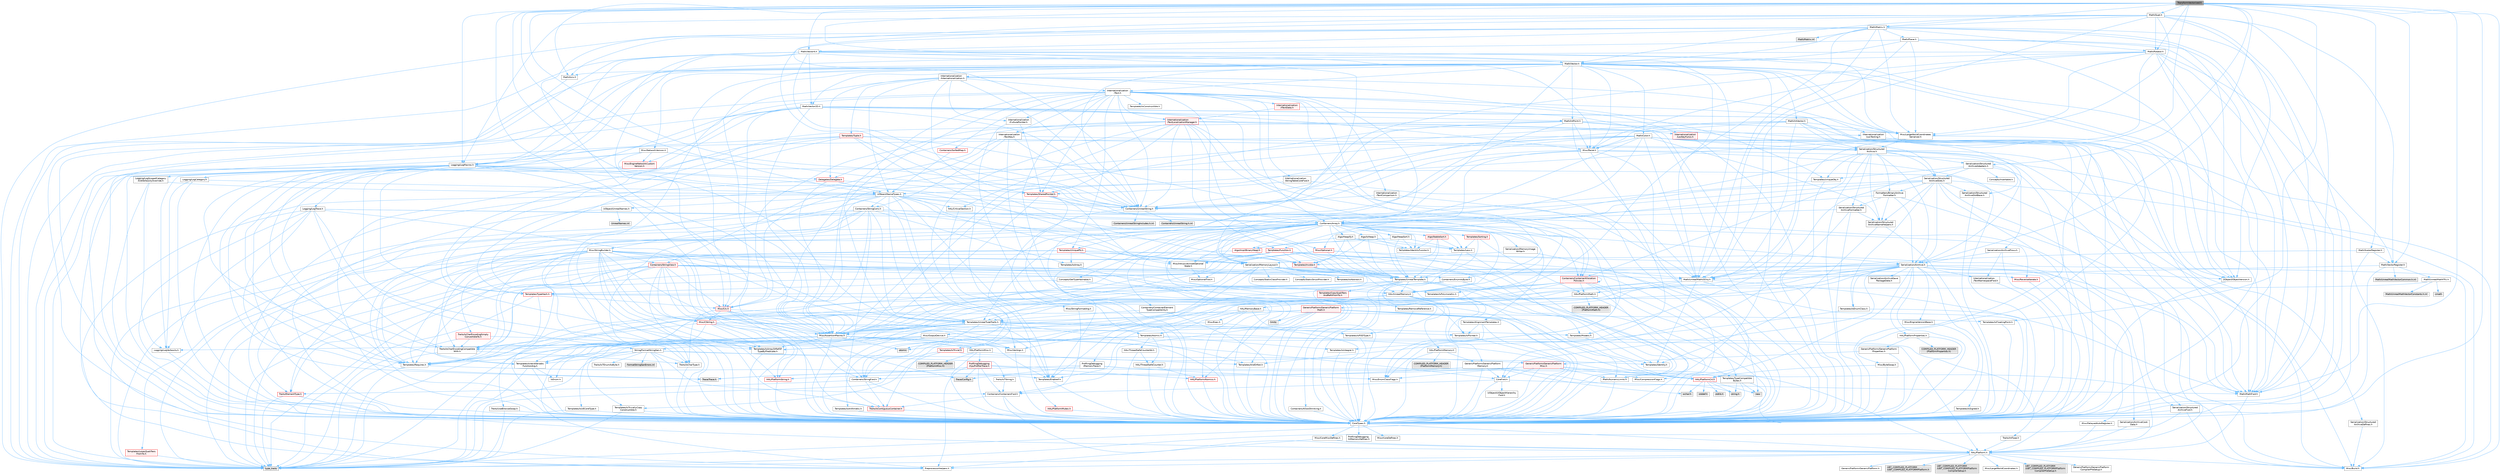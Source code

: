 digraph "TransformVectorized.h"
{
 // INTERACTIVE_SVG=YES
 // LATEX_PDF_SIZE
  bgcolor="transparent";
  edge [fontname=Helvetica,fontsize=10,labelfontname=Helvetica,labelfontsize=10];
  node [fontname=Helvetica,fontsize=10,shape=box,height=0.2,width=0.4];
  Node1 [id="Node000001",label="TransformVectorized.h",height=0.2,width=0.4,color="gray40", fillcolor="grey60", style="filled", fontcolor="black",tooltip=" "];
  Node1 -> Node2 [id="edge1_Node000001_Node000002",color="steelblue1",style="solid",tooltip=" "];
  Node2 [id="Node000002",label="Containers/UnrealString.h",height=0.2,width=0.4,color="grey40", fillcolor="white", style="filled",URL="$d5/dba/UnrealString_8h.html",tooltip=" "];
  Node2 -> Node3 [id="edge2_Node000002_Node000003",color="steelblue1",style="solid",tooltip=" "];
  Node3 [id="Node000003",label="Containers/UnrealStringIncludes.h.inl",height=0.2,width=0.4,color="grey60", fillcolor="#E0E0E0", style="filled",tooltip=" "];
  Node2 -> Node4 [id="edge3_Node000002_Node000004",color="steelblue1",style="solid",tooltip=" "];
  Node4 [id="Node000004",label="Containers/UnrealString.h.inl",height=0.2,width=0.4,color="grey60", fillcolor="#E0E0E0", style="filled",tooltip=" "];
  Node2 -> Node5 [id="edge4_Node000002_Node000005",color="steelblue1",style="solid",tooltip=" "];
  Node5 [id="Node000005",label="Misc/StringFormatArg.h",height=0.2,width=0.4,color="grey40", fillcolor="white", style="filled",URL="$d2/d16/StringFormatArg_8h.html",tooltip=" "];
  Node5 -> Node6 [id="edge5_Node000005_Node000006",color="steelblue1",style="solid",tooltip=" "];
  Node6 [id="Node000006",label="Containers/ContainersFwd.h",height=0.2,width=0.4,color="grey40", fillcolor="white", style="filled",URL="$d4/d0a/ContainersFwd_8h.html",tooltip=" "];
  Node6 -> Node7 [id="edge6_Node000006_Node000007",color="steelblue1",style="solid",tooltip=" "];
  Node7 [id="Node000007",label="HAL/Platform.h",height=0.2,width=0.4,color="grey40", fillcolor="white", style="filled",URL="$d9/dd0/Platform_8h.html",tooltip=" "];
  Node7 -> Node8 [id="edge7_Node000007_Node000008",color="steelblue1",style="solid",tooltip=" "];
  Node8 [id="Node000008",label="Misc/Build.h",height=0.2,width=0.4,color="grey40", fillcolor="white", style="filled",URL="$d3/dbb/Build_8h.html",tooltip=" "];
  Node7 -> Node9 [id="edge8_Node000007_Node000009",color="steelblue1",style="solid",tooltip=" "];
  Node9 [id="Node000009",label="Misc/LargeWorldCoordinates.h",height=0.2,width=0.4,color="grey40", fillcolor="white", style="filled",URL="$d2/dcb/LargeWorldCoordinates_8h.html",tooltip=" "];
  Node7 -> Node10 [id="edge9_Node000007_Node000010",color="steelblue1",style="solid",tooltip=" "];
  Node10 [id="Node000010",label="type_traits",height=0.2,width=0.4,color="grey60", fillcolor="#E0E0E0", style="filled",tooltip=" "];
  Node7 -> Node11 [id="edge10_Node000007_Node000011",color="steelblue1",style="solid",tooltip=" "];
  Node11 [id="Node000011",label="PreprocessorHelpers.h",height=0.2,width=0.4,color="grey40", fillcolor="white", style="filled",URL="$db/ddb/PreprocessorHelpers_8h.html",tooltip=" "];
  Node7 -> Node12 [id="edge11_Node000007_Node000012",color="steelblue1",style="solid",tooltip=" "];
  Node12 [id="Node000012",label="UBT_COMPILED_PLATFORM\l/UBT_COMPILED_PLATFORMPlatform\lCompilerPreSetup.h",height=0.2,width=0.4,color="grey60", fillcolor="#E0E0E0", style="filled",tooltip=" "];
  Node7 -> Node13 [id="edge12_Node000007_Node000013",color="steelblue1",style="solid",tooltip=" "];
  Node13 [id="Node000013",label="GenericPlatform/GenericPlatform\lCompilerPreSetup.h",height=0.2,width=0.4,color="grey40", fillcolor="white", style="filled",URL="$d9/dc8/GenericPlatformCompilerPreSetup_8h.html",tooltip=" "];
  Node7 -> Node14 [id="edge13_Node000007_Node000014",color="steelblue1",style="solid",tooltip=" "];
  Node14 [id="Node000014",label="GenericPlatform/GenericPlatform.h",height=0.2,width=0.4,color="grey40", fillcolor="white", style="filled",URL="$d6/d84/GenericPlatform_8h.html",tooltip=" "];
  Node7 -> Node15 [id="edge14_Node000007_Node000015",color="steelblue1",style="solid",tooltip=" "];
  Node15 [id="Node000015",label="UBT_COMPILED_PLATFORM\l/UBT_COMPILED_PLATFORMPlatform.h",height=0.2,width=0.4,color="grey60", fillcolor="#E0E0E0", style="filled",tooltip=" "];
  Node7 -> Node16 [id="edge15_Node000007_Node000016",color="steelblue1",style="solid",tooltip=" "];
  Node16 [id="Node000016",label="UBT_COMPILED_PLATFORM\l/UBT_COMPILED_PLATFORMPlatform\lCompilerSetup.h",height=0.2,width=0.4,color="grey60", fillcolor="#E0E0E0", style="filled",tooltip=" "];
  Node6 -> Node17 [id="edge16_Node000006_Node000017",color="steelblue1",style="solid",tooltip=" "];
  Node17 [id="Node000017",label="CoreTypes.h",height=0.2,width=0.4,color="grey40", fillcolor="white", style="filled",URL="$dc/dec/CoreTypes_8h.html",tooltip=" "];
  Node17 -> Node7 [id="edge17_Node000017_Node000007",color="steelblue1",style="solid",tooltip=" "];
  Node17 -> Node18 [id="edge18_Node000017_Node000018",color="steelblue1",style="solid",tooltip=" "];
  Node18 [id="Node000018",label="ProfilingDebugging\l/UMemoryDefines.h",height=0.2,width=0.4,color="grey40", fillcolor="white", style="filled",URL="$d2/da2/UMemoryDefines_8h.html",tooltip=" "];
  Node17 -> Node19 [id="edge19_Node000017_Node000019",color="steelblue1",style="solid",tooltip=" "];
  Node19 [id="Node000019",label="Misc/CoreMiscDefines.h",height=0.2,width=0.4,color="grey40", fillcolor="white", style="filled",URL="$da/d38/CoreMiscDefines_8h.html",tooltip=" "];
  Node19 -> Node7 [id="edge20_Node000019_Node000007",color="steelblue1",style="solid",tooltip=" "];
  Node19 -> Node11 [id="edge21_Node000019_Node000011",color="steelblue1",style="solid",tooltip=" "];
  Node17 -> Node20 [id="edge22_Node000017_Node000020",color="steelblue1",style="solid",tooltip=" "];
  Node20 [id="Node000020",label="Misc/CoreDefines.h",height=0.2,width=0.4,color="grey40", fillcolor="white", style="filled",URL="$d3/dd2/CoreDefines_8h.html",tooltip=" "];
  Node6 -> Node21 [id="edge23_Node000006_Node000021",color="steelblue1",style="solid",tooltip=" "];
  Node21 [id="Node000021",label="Traits/IsContiguousContainer.h",height=0.2,width=0.4,color="red", fillcolor="#FFF0F0", style="filled",URL="$d5/d3c/IsContiguousContainer_8h.html",tooltip=" "];
  Node21 -> Node17 [id="edge24_Node000021_Node000017",color="steelblue1",style="solid",tooltip=" "];
  Node1 -> Node17 [id="edge25_Node000001_Node000017",color="steelblue1",style="solid",tooltip=" "];
  Node1 -> Node24 [id="edge26_Node000001_Node000024",color="steelblue1",style="solid",tooltip=" "];
  Node24 [id="Node000024",label="Logging/LogMacros.h",height=0.2,width=0.4,color="grey40", fillcolor="white", style="filled",URL="$d0/d16/LogMacros_8h.html",tooltip=" "];
  Node24 -> Node2 [id="edge27_Node000024_Node000002",color="steelblue1",style="solid",tooltip=" "];
  Node24 -> Node17 [id="edge28_Node000024_Node000017",color="steelblue1",style="solid",tooltip=" "];
  Node24 -> Node11 [id="edge29_Node000024_Node000011",color="steelblue1",style="solid",tooltip=" "];
  Node24 -> Node25 [id="edge30_Node000024_Node000025",color="steelblue1",style="solid",tooltip=" "];
  Node25 [id="Node000025",label="Logging/LogCategory.h",height=0.2,width=0.4,color="grey40", fillcolor="white", style="filled",URL="$d9/d36/LogCategory_8h.html",tooltip=" "];
  Node25 -> Node17 [id="edge31_Node000025_Node000017",color="steelblue1",style="solid",tooltip=" "];
  Node25 -> Node26 [id="edge32_Node000025_Node000026",color="steelblue1",style="solid",tooltip=" "];
  Node26 [id="Node000026",label="Logging/LogVerbosity.h",height=0.2,width=0.4,color="grey40", fillcolor="white", style="filled",URL="$d2/d8f/LogVerbosity_8h.html",tooltip=" "];
  Node26 -> Node17 [id="edge33_Node000026_Node000017",color="steelblue1",style="solid",tooltip=" "];
  Node25 -> Node27 [id="edge34_Node000025_Node000027",color="steelblue1",style="solid",tooltip=" "];
  Node27 [id="Node000027",label="UObject/NameTypes.h",height=0.2,width=0.4,color="grey40", fillcolor="white", style="filled",URL="$d6/d35/NameTypes_8h.html",tooltip=" "];
  Node27 -> Node17 [id="edge35_Node000027_Node000017",color="steelblue1",style="solid",tooltip=" "];
  Node27 -> Node28 [id="edge36_Node000027_Node000028",color="steelblue1",style="solid",tooltip=" "];
  Node28 [id="Node000028",label="Misc/AssertionMacros.h",height=0.2,width=0.4,color="grey40", fillcolor="white", style="filled",URL="$d0/dfa/AssertionMacros_8h.html",tooltip=" "];
  Node28 -> Node17 [id="edge37_Node000028_Node000017",color="steelblue1",style="solid",tooltip=" "];
  Node28 -> Node7 [id="edge38_Node000028_Node000007",color="steelblue1",style="solid",tooltip=" "];
  Node28 -> Node29 [id="edge39_Node000028_Node000029",color="steelblue1",style="solid",tooltip=" "];
  Node29 [id="Node000029",label="HAL/PlatformMisc.h",height=0.2,width=0.4,color="grey40", fillcolor="white", style="filled",URL="$d0/df5/PlatformMisc_8h.html",tooltip=" "];
  Node29 -> Node17 [id="edge40_Node000029_Node000017",color="steelblue1",style="solid",tooltip=" "];
  Node29 -> Node30 [id="edge41_Node000029_Node000030",color="steelblue1",style="solid",tooltip=" "];
  Node30 [id="Node000030",label="GenericPlatform/GenericPlatform\lMisc.h",height=0.2,width=0.4,color="red", fillcolor="#FFF0F0", style="filled",URL="$db/d9a/GenericPlatformMisc_8h.html",tooltip=" "];
  Node30 -> Node31 [id="edge42_Node000030_Node000031",color="steelblue1",style="solid",tooltip=" "];
  Node31 [id="Node000031",label="Containers/StringFwd.h",height=0.2,width=0.4,color="grey40", fillcolor="white", style="filled",URL="$df/d37/StringFwd_8h.html",tooltip=" "];
  Node31 -> Node17 [id="edge43_Node000031_Node000017",color="steelblue1",style="solid",tooltip=" "];
  Node31 -> Node32 [id="edge44_Node000031_Node000032",color="steelblue1",style="solid",tooltip=" "];
  Node32 [id="Node000032",label="Traits/ElementType.h",height=0.2,width=0.4,color="red", fillcolor="#FFF0F0", style="filled",URL="$d5/d4f/ElementType_8h.html",tooltip=" "];
  Node32 -> Node7 [id="edge45_Node000032_Node000007",color="steelblue1",style="solid",tooltip=" "];
  Node32 -> Node10 [id="edge46_Node000032_Node000010",color="steelblue1",style="solid",tooltip=" "];
  Node31 -> Node21 [id="edge47_Node000031_Node000021",color="steelblue1",style="solid",tooltip=" "];
  Node30 -> Node33 [id="edge48_Node000030_Node000033",color="steelblue1",style="solid",tooltip=" "];
  Node33 [id="Node000033",label="CoreFwd.h",height=0.2,width=0.4,color="grey40", fillcolor="white", style="filled",URL="$d1/d1e/CoreFwd_8h.html",tooltip=" "];
  Node33 -> Node17 [id="edge49_Node000033_Node000017",color="steelblue1",style="solid",tooltip=" "];
  Node33 -> Node6 [id="edge50_Node000033_Node000006",color="steelblue1",style="solid",tooltip=" "];
  Node33 -> Node34 [id="edge51_Node000033_Node000034",color="steelblue1",style="solid",tooltip=" "];
  Node34 [id="Node000034",label="Math/MathFwd.h",height=0.2,width=0.4,color="grey40", fillcolor="white", style="filled",URL="$d2/d10/MathFwd_8h.html",tooltip=" "];
  Node34 -> Node7 [id="edge52_Node000034_Node000007",color="steelblue1",style="solid",tooltip=" "];
  Node33 -> Node35 [id="edge53_Node000033_Node000035",color="steelblue1",style="solid",tooltip=" "];
  Node35 [id="Node000035",label="UObject/UObjectHierarchy\lFwd.h",height=0.2,width=0.4,color="grey40", fillcolor="white", style="filled",URL="$d3/d13/UObjectHierarchyFwd_8h.html",tooltip=" "];
  Node30 -> Node17 [id="edge54_Node000030_Node000017",color="steelblue1",style="solid",tooltip=" "];
  Node30 -> Node37 [id="edge55_Node000030_Node000037",color="steelblue1",style="solid",tooltip=" "];
  Node37 [id="Node000037",label="HAL/PlatformCrt.h",height=0.2,width=0.4,color="red", fillcolor="#FFF0F0", style="filled",URL="$d8/d75/PlatformCrt_8h.html",tooltip=" "];
  Node37 -> Node38 [id="edge56_Node000037_Node000038",color="steelblue1",style="solid",tooltip=" "];
  Node38 [id="Node000038",label="new",height=0.2,width=0.4,color="grey60", fillcolor="#E0E0E0", style="filled",tooltip=" "];
  Node37 -> Node39 [id="edge57_Node000037_Node000039",color="steelblue1",style="solid",tooltip=" "];
  Node39 [id="Node000039",label="wchar.h",height=0.2,width=0.4,color="grey60", fillcolor="#E0E0E0", style="filled",tooltip=" "];
  Node37 -> Node40 [id="edge58_Node000037_Node000040",color="steelblue1",style="solid",tooltip=" "];
  Node40 [id="Node000040",label="stddef.h",height=0.2,width=0.4,color="grey60", fillcolor="#E0E0E0", style="filled",tooltip=" "];
  Node37 -> Node41 [id="edge59_Node000037_Node000041",color="steelblue1",style="solid",tooltip=" "];
  Node41 [id="Node000041",label="stdlib.h",height=0.2,width=0.4,color="grey60", fillcolor="#E0E0E0", style="filled",tooltip=" "];
  Node37 -> Node46 [id="edge60_Node000037_Node000046",color="steelblue1",style="solid",tooltip=" "];
  Node46 [id="Node000046",label="string.h",height=0.2,width=0.4,color="grey60", fillcolor="#E0E0E0", style="filled",tooltip=" "];
  Node30 -> Node47 [id="edge61_Node000030_Node000047",color="steelblue1",style="solid",tooltip=" "];
  Node47 [id="Node000047",label="Math/NumericLimits.h",height=0.2,width=0.4,color="grey40", fillcolor="white", style="filled",URL="$df/d1b/NumericLimits_8h.html",tooltip=" "];
  Node47 -> Node17 [id="edge62_Node000047_Node000017",color="steelblue1",style="solid",tooltip=" "];
  Node30 -> Node48 [id="edge63_Node000030_Node000048",color="steelblue1",style="solid",tooltip=" "];
  Node48 [id="Node000048",label="Misc/CompressionFlags.h",height=0.2,width=0.4,color="grey40", fillcolor="white", style="filled",URL="$d9/d76/CompressionFlags_8h.html",tooltip=" "];
  Node30 -> Node49 [id="edge64_Node000030_Node000049",color="steelblue1",style="solid",tooltip=" "];
  Node49 [id="Node000049",label="Misc/EnumClassFlags.h",height=0.2,width=0.4,color="grey40", fillcolor="white", style="filled",URL="$d8/de7/EnumClassFlags_8h.html",tooltip=" "];
  Node29 -> Node52 [id="edge65_Node000029_Node000052",color="steelblue1",style="solid",tooltip=" "];
  Node52 [id="Node000052",label="COMPILED_PLATFORM_HEADER\l(PlatformMisc.h)",height=0.2,width=0.4,color="grey60", fillcolor="#E0E0E0", style="filled",tooltip=" "];
  Node29 -> Node53 [id="edge66_Node000029_Node000053",color="steelblue1",style="solid",tooltip=" "];
  Node53 [id="Node000053",label="ProfilingDebugging\l/CpuProfilerTrace.h",height=0.2,width=0.4,color="red", fillcolor="#FFF0F0", style="filled",URL="$da/dcb/CpuProfilerTrace_8h.html",tooltip=" "];
  Node53 -> Node17 [id="edge67_Node000053_Node000017",color="steelblue1",style="solid",tooltip=" "];
  Node53 -> Node6 [id="edge68_Node000053_Node000006",color="steelblue1",style="solid",tooltip=" "];
  Node53 -> Node54 [id="edge69_Node000053_Node000054",color="steelblue1",style="solid",tooltip=" "];
  Node54 [id="Node000054",label="HAL/PlatformAtomics.h",height=0.2,width=0.4,color="red", fillcolor="#FFF0F0", style="filled",URL="$d3/d36/PlatformAtomics_8h.html",tooltip=" "];
  Node54 -> Node17 [id="edge70_Node000054_Node000017",color="steelblue1",style="solid",tooltip=" "];
  Node53 -> Node11 [id="edge71_Node000053_Node000011",color="steelblue1",style="solid",tooltip=" "];
  Node53 -> Node8 [id="edge72_Node000053_Node000008",color="steelblue1",style="solid",tooltip=" "];
  Node53 -> Node57 [id="edge73_Node000053_Node000057",color="steelblue1",style="solid",tooltip=" "];
  Node57 [id="Node000057",label="Trace/Config.h",height=0.2,width=0.4,color="grey60", fillcolor="#E0E0E0", style="filled",tooltip=" "];
  Node53 -> Node60 [id="edge74_Node000053_Node000060",color="steelblue1",style="solid",tooltip=" "];
  Node60 [id="Node000060",label="Trace/Trace.h",height=0.2,width=0.4,color="grey60", fillcolor="#E0E0E0", style="filled",tooltip=" "];
  Node28 -> Node11 [id="edge75_Node000028_Node000011",color="steelblue1",style="solid",tooltip=" "];
  Node28 -> Node61 [id="edge76_Node000028_Node000061",color="steelblue1",style="solid",tooltip=" "];
  Node61 [id="Node000061",label="Templates/EnableIf.h",height=0.2,width=0.4,color="grey40", fillcolor="white", style="filled",URL="$d7/d60/EnableIf_8h.html",tooltip=" "];
  Node61 -> Node17 [id="edge77_Node000061_Node000017",color="steelblue1",style="solid",tooltip=" "];
  Node28 -> Node62 [id="edge78_Node000028_Node000062",color="steelblue1",style="solid",tooltip=" "];
  Node62 [id="Node000062",label="Templates/IsArrayOrRefOf\lTypeByPredicate.h",height=0.2,width=0.4,color="grey40", fillcolor="white", style="filled",URL="$d6/da1/IsArrayOrRefOfTypeByPredicate_8h.html",tooltip=" "];
  Node62 -> Node17 [id="edge79_Node000062_Node000017",color="steelblue1",style="solid",tooltip=" "];
  Node28 -> Node63 [id="edge80_Node000028_Node000063",color="steelblue1",style="solid",tooltip=" "];
  Node63 [id="Node000063",label="Templates/IsValidVariadic\lFunctionArg.h",height=0.2,width=0.4,color="grey40", fillcolor="white", style="filled",URL="$d0/dc8/IsValidVariadicFunctionArg_8h.html",tooltip=" "];
  Node63 -> Node17 [id="edge81_Node000063_Node000017",color="steelblue1",style="solid",tooltip=" "];
  Node63 -> Node64 [id="edge82_Node000063_Node000064",color="steelblue1",style="solid",tooltip=" "];
  Node64 [id="Node000064",label="IsEnum.h",height=0.2,width=0.4,color="grey40", fillcolor="white", style="filled",URL="$d4/de5/IsEnum_8h.html",tooltip=" "];
  Node63 -> Node10 [id="edge83_Node000063_Node000010",color="steelblue1",style="solid",tooltip=" "];
  Node28 -> Node65 [id="edge84_Node000028_Node000065",color="steelblue1",style="solid",tooltip=" "];
  Node65 [id="Node000065",label="Traits/IsCharEncodingCompatible\lWith.h",height=0.2,width=0.4,color="grey40", fillcolor="white", style="filled",URL="$df/dd1/IsCharEncodingCompatibleWith_8h.html",tooltip=" "];
  Node65 -> Node10 [id="edge85_Node000065_Node000010",color="steelblue1",style="solid",tooltip=" "];
  Node65 -> Node66 [id="edge86_Node000065_Node000066",color="steelblue1",style="solid",tooltip=" "];
  Node66 [id="Node000066",label="Traits/IsCharType.h",height=0.2,width=0.4,color="grey40", fillcolor="white", style="filled",URL="$db/d51/IsCharType_8h.html",tooltip=" "];
  Node66 -> Node17 [id="edge87_Node000066_Node000017",color="steelblue1",style="solid",tooltip=" "];
  Node28 -> Node67 [id="edge88_Node000028_Node000067",color="steelblue1",style="solid",tooltip=" "];
  Node67 [id="Node000067",label="Misc/VarArgs.h",height=0.2,width=0.4,color="grey40", fillcolor="white", style="filled",URL="$d5/d6f/VarArgs_8h.html",tooltip=" "];
  Node67 -> Node17 [id="edge89_Node000067_Node000017",color="steelblue1",style="solid",tooltip=" "];
  Node28 -> Node68 [id="edge90_Node000028_Node000068",color="steelblue1",style="solid",tooltip=" "];
  Node68 [id="Node000068",label="String/FormatStringSan.h",height=0.2,width=0.4,color="grey40", fillcolor="white", style="filled",URL="$d3/d8b/FormatStringSan_8h.html",tooltip=" "];
  Node68 -> Node10 [id="edge91_Node000068_Node000010",color="steelblue1",style="solid",tooltip=" "];
  Node68 -> Node17 [id="edge92_Node000068_Node000017",color="steelblue1",style="solid",tooltip=" "];
  Node68 -> Node69 [id="edge93_Node000068_Node000069",color="steelblue1",style="solid",tooltip=" "];
  Node69 [id="Node000069",label="Templates/Requires.h",height=0.2,width=0.4,color="grey40", fillcolor="white", style="filled",URL="$dc/d96/Requires_8h.html",tooltip=" "];
  Node69 -> Node61 [id="edge94_Node000069_Node000061",color="steelblue1",style="solid",tooltip=" "];
  Node69 -> Node10 [id="edge95_Node000069_Node000010",color="steelblue1",style="solid",tooltip=" "];
  Node68 -> Node70 [id="edge96_Node000068_Node000070",color="steelblue1",style="solid",tooltip=" "];
  Node70 [id="Node000070",label="Templates/Identity.h",height=0.2,width=0.4,color="grey40", fillcolor="white", style="filled",URL="$d0/dd5/Identity_8h.html",tooltip=" "];
  Node68 -> Node63 [id="edge97_Node000068_Node000063",color="steelblue1",style="solid",tooltip=" "];
  Node68 -> Node66 [id="edge98_Node000068_Node000066",color="steelblue1",style="solid",tooltip=" "];
  Node68 -> Node71 [id="edge99_Node000068_Node000071",color="steelblue1",style="solid",tooltip=" "];
  Node71 [id="Node000071",label="Traits/IsTEnumAsByte.h",height=0.2,width=0.4,color="grey40", fillcolor="white", style="filled",URL="$d1/de6/IsTEnumAsByte_8h.html",tooltip=" "];
  Node68 -> Node72 [id="edge100_Node000068_Node000072",color="steelblue1",style="solid",tooltip=" "];
  Node72 [id="Node000072",label="Traits/IsTString.h",height=0.2,width=0.4,color="grey40", fillcolor="white", style="filled",URL="$d0/df8/IsTString_8h.html",tooltip=" "];
  Node72 -> Node6 [id="edge101_Node000072_Node000006",color="steelblue1",style="solid",tooltip=" "];
  Node68 -> Node6 [id="edge102_Node000068_Node000006",color="steelblue1",style="solid",tooltip=" "];
  Node68 -> Node73 [id="edge103_Node000068_Node000073",color="steelblue1",style="solid",tooltip=" "];
  Node73 [id="Node000073",label="FormatStringSanErrors.inl",height=0.2,width=0.4,color="grey60", fillcolor="#E0E0E0", style="filled",tooltip=" "];
  Node28 -> Node74 [id="edge104_Node000028_Node000074",color="steelblue1",style="solid",tooltip=" "];
  Node74 [id="Node000074",label="atomic",height=0.2,width=0.4,color="grey60", fillcolor="#E0E0E0", style="filled",tooltip=" "];
  Node27 -> Node75 [id="edge105_Node000027_Node000075",color="steelblue1",style="solid",tooltip=" "];
  Node75 [id="Node000075",label="HAL/UnrealMemory.h",height=0.2,width=0.4,color="grey40", fillcolor="white", style="filled",URL="$d9/d96/UnrealMemory_8h.html",tooltip=" "];
  Node75 -> Node17 [id="edge106_Node000075_Node000017",color="steelblue1",style="solid",tooltip=" "];
  Node75 -> Node76 [id="edge107_Node000075_Node000076",color="steelblue1",style="solid",tooltip=" "];
  Node76 [id="Node000076",label="GenericPlatform/GenericPlatform\lMemory.h",height=0.2,width=0.4,color="grey40", fillcolor="white", style="filled",URL="$dd/d22/GenericPlatformMemory_8h.html",tooltip=" "];
  Node76 -> Node33 [id="edge108_Node000076_Node000033",color="steelblue1",style="solid",tooltip=" "];
  Node76 -> Node17 [id="edge109_Node000076_Node000017",color="steelblue1",style="solid",tooltip=" "];
  Node76 -> Node77 [id="edge110_Node000076_Node000077",color="steelblue1",style="solid",tooltip=" "];
  Node77 [id="Node000077",label="HAL/PlatformString.h",height=0.2,width=0.4,color="red", fillcolor="#FFF0F0", style="filled",URL="$db/db5/PlatformString_8h.html",tooltip=" "];
  Node77 -> Node17 [id="edge111_Node000077_Node000017",color="steelblue1",style="solid",tooltip=" "];
  Node76 -> Node46 [id="edge112_Node000076_Node000046",color="steelblue1",style="solid",tooltip=" "];
  Node76 -> Node39 [id="edge113_Node000076_Node000039",color="steelblue1",style="solid",tooltip=" "];
  Node75 -> Node79 [id="edge114_Node000075_Node000079",color="steelblue1",style="solid",tooltip=" "];
  Node79 [id="Node000079",label="HAL/MemoryBase.h",height=0.2,width=0.4,color="grey40", fillcolor="white", style="filled",URL="$d6/d9f/MemoryBase_8h.html",tooltip=" "];
  Node79 -> Node17 [id="edge115_Node000079_Node000017",color="steelblue1",style="solid",tooltip=" "];
  Node79 -> Node54 [id="edge116_Node000079_Node000054",color="steelblue1",style="solid",tooltip=" "];
  Node79 -> Node37 [id="edge117_Node000079_Node000037",color="steelblue1",style="solid",tooltip=" "];
  Node79 -> Node80 [id="edge118_Node000079_Node000080",color="steelblue1",style="solid",tooltip=" "];
  Node80 [id="Node000080",label="Misc/Exec.h",height=0.2,width=0.4,color="grey40", fillcolor="white", style="filled",URL="$de/ddb/Exec_8h.html",tooltip=" "];
  Node80 -> Node17 [id="edge119_Node000080_Node000017",color="steelblue1",style="solid",tooltip=" "];
  Node80 -> Node28 [id="edge120_Node000080_Node000028",color="steelblue1",style="solid",tooltip=" "];
  Node79 -> Node81 [id="edge121_Node000079_Node000081",color="steelblue1",style="solid",tooltip=" "];
  Node81 [id="Node000081",label="Misc/OutputDevice.h",height=0.2,width=0.4,color="grey40", fillcolor="white", style="filled",URL="$d7/d32/OutputDevice_8h.html",tooltip=" "];
  Node81 -> Node33 [id="edge122_Node000081_Node000033",color="steelblue1",style="solid",tooltip=" "];
  Node81 -> Node17 [id="edge123_Node000081_Node000017",color="steelblue1",style="solid",tooltip=" "];
  Node81 -> Node26 [id="edge124_Node000081_Node000026",color="steelblue1",style="solid",tooltip=" "];
  Node81 -> Node67 [id="edge125_Node000081_Node000067",color="steelblue1",style="solid",tooltip=" "];
  Node81 -> Node62 [id="edge126_Node000081_Node000062",color="steelblue1",style="solid",tooltip=" "];
  Node81 -> Node63 [id="edge127_Node000081_Node000063",color="steelblue1",style="solid",tooltip=" "];
  Node81 -> Node65 [id="edge128_Node000081_Node000065",color="steelblue1",style="solid",tooltip=" "];
  Node79 -> Node82 [id="edge129_Node000079_Node000082",color="steelblue1",style="solid",tooltip=" "];
  Node82 [id="Node000082",label="Templates/Atomic.h",height=0.2,width=0.4,color="grey40", fillcolor="white", style="filled",URL="$d3/d91/Atomic_8h.html",tooltip=" "];
  Node82 -> Node83 [id="edge130_Node000082_Node000083",color="steelblue1",style="solid",tooltip=" "];
  Node83 [id="Node000083",label="HAL/ThreadSafeCounter.h",height=0.2,width=0.4,color="grey40", fillcolor="white", style="filled",URL="$dc/dc9/ThreadSafeCounter_8h.html",tooltip=" "];
  Node83 -> Node17 [id="edge131_Node000083_Node000017",color="steelblue1",style="solid",tooltip=" "];
  Node83 -> Node54 [id="edge132_Node000083_Node000054",color="steelblue1",style="solid",tooltip=" "];
  Node82 -> Node84 [id="edge133_Node000082_Node000084",color="steelblue1",style="solid",tooltip=" "];
  Node84 [id="Node000084",label="HAL/ThreadSafeCounter64.h",height=0.2,width=0.4,color="grey40", fillcolor="white", style="filled",URL="$d0/d12/ThreadSafeCounter64_8h.html",tooltip=" "];
  Node84 -> Node17 [id="edge134_Node000084_Node000017",color="steelblue1",style="solid",tooltip=" "];
  Node84 -> Node83 [id="edge135_Node000084_Node000083",color="steelblue1",style="solid",tooltip=" "];
  Node82 -> Node85 [id="edge136_Node000082_Node000085",color="steelblue1",style="solid",tooltip=" "];
  Node85 [id="Node000085",label="Templates/IsIntegral.h",height=0.2,width=0.4,color="grey40", fillcolor="white", style="filled",URL="$da/d64/IsIntegral_8h.html",tooltip=" "];
  Node85 -> Node17 [id="edge137_Node000085_Node000017",color="steelblue1",style="solid",tooltip=" "];
  Node82 -> Node86 [id="edge138_Node000082_Node000086",color="steelblue1",style="solid",tooltip=" "];
  Node86 [id="Node000086",label="Templates/IsTrivial.h",height=0.2,width=0.4,color="red", fillcolor="#FFF0F0", style="filled",URL="$da/d4c/IsTrivial_8h.html",tooltip=" "];
  Node86 -> Node87 [id="edge139_Node000086_Node000087",color="steelblue1",style="solid",tooltip=" "];
  Node87 [id="Node000087",label="Templates/AndOrNot.h",height=0.2,width=0.4,color="grey40", fillcolor="white", style="filled",URL="$db/d0a/AndOrNot_8h.html",tooltip=" "];
  Node87 -> Node17 [id="edge140_Node000087_Node000017",color="steelblue1",style="solid",tooltip=" "];
  Node86 -> Node88 [id="edge141_Node000086_Node000088",color="steelblue1",style="solid",tooltip=" "];
  Node88 [id="Node000088",label="Templates/IsTriviallyCopy\lConstructible.h",height=0.2,width=0.4,color="grey40", fillcolor="white", style="filled",URL="$d3/d78/IsTriviallyCopyConstructible_8h.html",tooltip=" "];
  Node88 -> Node17 [id="edge142_Node000088_Node000017",color="steelblue1",style="solid",tooltip=" "];
  Node88 -> Node10 [id="edge143_Node000088_Node000010",color="steelblue1",style="solid",tooltip=" "];
  Node86 -> Node10 [id="edge144_Node000086_Node000010",color="steelblue1",style="solid",tooltip=" "];
  Node82 -> Node90 [id="edge145_Node000082_Node000090",color="steelblue1",style="solid",tooltip=" "];
  Node90 [id="Node000090",label="Traits/IntType.h",height=0.2,width=0.4,color="grey40", fillcolor="white", style="filled",URL="$d7/deb/IntType_8h.html",tooltip=" "];
  Node90 -> Node7 [id="edge146_Node000090_Node000007",color="steelblue1",style="solid",tooltip=" "];
  Node82 -> Node74 [id="edge147_Node000082_Node000074",color="steelblue1",style="solid",tooltip=" "];
  Node75 -> Node91 [id="edge148_Node000075_Node000091",color="steelblue1",style="solid",tooltip=" "];
  Node91 [id="Node000091",label="HAL/PlatformMemory.h",height=0.2,width=0.4,color="grey40", fillcolor="white", style="filled",URL="$de/d68/PlatformMemory_8h.html",tooltip=" "];
  Node91 -> Node17 [id="edge149_Node000091_Node000017",color="steelblue1",style="solid",tooltip=" "];
  Node91 -> Node76 [id="edge150_Node000091_Node000076",color="steelblue1",style="solid",tooltip=" "];
  Node91 -> Node92 [id="edge151_Node000091_Node000092",color="steelblue1",style="solid",tooltip=" "];
  Node92 [id="Node000092",label="COMPILED_PLATFORM_HEADER\l(PlatformMemory.h)",height=0.2,width=0.4,color="grey60", fillcolor="#E0E0E0", style="filled",tooltip=" "];
  Node75 -> Node93 [id="edge152_Node000075_Node000093",color="steelblue1",style="solid",tooltip=" "];
  Node93 [id="Node000093",label="ProfilingDebugging\l/MemoryTrace.h",height=0.2,width=0.4,color="grey40", fillcolor="white", style="filled",URL="$da/dd7/MemoryTrace_8h.html",tooltip=" "];
  Node93 -> Node7 [id="edge153_Node000093_Node000007",color="steelblue1",style="solid",tooltip=" "];
  Node93 -> Node49 [id="edge154_Node000093_Node000049",color="steelblue1",style="solid",tooltip=" "];
  Node93 -> Node57 [id="edge155_Node000093_Node000057",color="steelblue1",style="solid",tooltip=" "];
  Node93 -> Node60 [id="edge156_Node000093_Node000060",color="steelblue1",style="solid",tooltip=" "];
  Node75 -> Node94 [id="edge157_Node000075_Node000094",color="steelblue1",style="solid",tooltip=" "];
  Node94 [id="Node000094",label="Templates/IsPointer.h",height=0.2,width=0.4,color="grey40", fillcolor="white", style="filled",URL="$d7/d05/IsPointer_8h.html",tooltip=" "];
  Node94 -> Node17 [id="edge158_Node000094_Node000017",color="steelblue1",style="solid",tooltip=" "];
  Node27 -> Node95 [id="edge159_Node000027_Node000095",color="steelblue1",style="solid",tooltip=" "];
  Node95 [id="Node000095",label="Templates/UnrealTypeTraits.h",height=0.2,width=0.4,color="grey40", fillcolor="white", style="filled",URL="$d2/d2d/UnrealTypeTraits_8h.html",tooltip=" "];
  Node95 -> Node17 [id="edge160_Node000095_Node000017",color="steelblue1",style="solid",tooltip=" "];
  Node95 -> Node94 [id="edge161_Node000095_Node000094",color="steelblue1",style="solid",tooltip=" "];
  Node95 -> Node28 [id="edge162_Node000095_Node000028",color="steelblue1",style="solid",tooltip=" "];
  Node95 -> Node87 [id="edge163_Node000095_Node000087",color="steelblue1",style="solid",tooltip=" "];
  Node95 -> Node61 [id="edge164_Node000095_Node000061",color="steelblue1",style="solid",tooltip=" "];
  Node95 -> Node96 [id="edge165_Node000095_Node000096",color="steelblue1",style="solid",tooltip=" "];
  Node96 [id="Node000096",label="Templates/IsArithmetic.h",height=0.2,width=0.4,color="grey40", fillcolor="white", style="filled",URL="$d2/d5d/IsArithmetic_8h.html",tooltip=" "];
  Node96 -> Node17 [id="edge166_Node000096_Node000017",color="steelblue1",style="solid",tooltip=" "];
  Node95 -> Node64 [id="edge167_Node000095_Node000064",color="steelblue1",style="solid",tooltip=" "];
  Node95 -> Node97 [id="edge168_Node000095_Node000097",color="steelblue1",style="solid",tooltip=" "];
  Node97 [id="Node000097",label="Templates/Models.h",height=0.2,width=0.4,color="grey40", fillcolor="white", style="filled",URL="$d3/d0c/Models_8h.html",tooltip=" "];
  Node97 -> Node70 [id="edge169_Node000097_Node000070",color="steelblue1",style="solid",tooltip=" "];
  Node95 -> Node98 [id="edge170_Node000095_Node000098",color="steelblue1",style="solid",tooltip=" "];
  Node98 [id="Node000098",label="Templates/IsPODType.h",height=0.2,width=0.4,color="grey40", fillcolor="white", style="filled",URL="$d7/db1/IsPODType_8h.html",tooltip=" "];
  Node98 -> Node17 [id="edge171_Node000098_Node000017",color="steelblue1",style="solid",tooltip=" "];
  Node95 -> Node99 [id="edge172_Node000095_Node000099",color="steelblue1",style="solid",tooltip=" "];
  Node99 [id="Node000099",label="Templates/IsUECoreType.h",height=0.2,width=0.4,color="grey40", fillcolor="white", style="filled",URL="$d1/db8/IsUECoreType_8h.html",tooltip=" "];
  Node99 -> Node17 [id="edge173_Node000099_Node000017",color="steelblue1",style="solid",tooltip=" "];
  Node99 -> Node10 [id="edge174_Node000099_Node000010",color="steelblue1",style="solid",tooltip=" "];
  Node95 -> Node88 [id="edge175_Node000095_Node000088",color="steelblue1",style="solid",tooltip=" "];
  Node27 -> Node100 [id="edge176_Node000027_Node000100",color="steelblue1",style="solid",tooltip=" "];
  Node100 [id="Node000100",label="Templates/UnrealTemplate.h",height=0.2,width=0.4,color="grey40", fillcolor="white", style="filled",URL="$d4/d24/UnrealTemplate_8h.html",tooltip=" "];
  Node100 -> Node17 [id="edge177_Node000100_Node000017",color="steelblue1",style="solid",tooltip=" "];
  Node100 -> Node94 [id="edge178_Node000100_Node000094",color="steelblue1",style="solid",tooltip=" "];
  Node100 -> Node75 [id="edge179_Node000100_Node000075",color="steelblue1",style="solid",tooltip=" "];
  Node100 -> Node101 [id="edge180_Node000100_Node000101",color="steelblue1",style="solid",tooltip=" "];
  Node101 [id="Node000101",label="Templates/CopyQualifiers\lAndRefsFromTo.h",height=0.2,width=0.4,color="red", fillcolor="#FFF0F0", style="filled",URL="$d3/db3/CopyQualifiersAndRefsFromTo_8h.html",tooltip=" "];
  Node100 -> Node95 [id="edge181_Node000100_Node000095",color="steelblue1",style="solid",tooltip=" "];
  Node100 -> Node103 [id="edge182_Node000100_Node000103",color="steelblue1",style="solid",tooltip=" "];
  Node103 [id="Node000103",label="Templates/RemoveReference.h",height=0.2,width=0.4,color="grey40", fillcolor="white", style="filled",URL="$da/dbe/RemoveReference_8h.html",tooltip=" "];
  Node103 -> Node17 [id="edge183_Node000103_Node000017",color="steelblue1",style="solid",tooltip=" "];
  Node100 -> Node69 [id="edge184_Node000100_Node000069",color="steelblue1",style="solid",tooltip=" "];
  Node100 -> Node104 [id="edge185_Node000100_Node000104",color="steelblue1",style="solid",tooltip=" "];
  Node104 [id="Node000104",label="Templates/TypeCompatible\lBytes.h",height=0.2,width=0.4,color="grey40", fillcolor="white", style="filled",URL="$df/d0a/TypeCompatibleBytes_8h.html",tooltip=" "];
  Node104 -> Node17 [id="edge186_Node000104_Node000017",color="steelblue1",style="solid",tooltip=" "];
  Node104 -> Node46 [id="edge187_Node000104_Node000046",color="steelblue1",style="solid",tooltip=" "];
  Node104 -> Node38 [id="edge188_Node000104_Node000038",color="steelblue1",style="solid",tooltip=" "];
  Node104 -> Node10 [id="edge189_Node000104_Node000010",color="steelblue1",style="solid",tooltip=" "];
  Node100 -> Node70 [id="edge190_Node000100_Node000070",color="steelblue1",style="solid",tooltip=" "];
  Node100 -> Node21 [id="edge191_Node000100_Node000021",color="steelblue1",style="solid",tooltip=" "];
  Node100 -> Node105 [id="edge192_Node000100_Node000105",color="steelblue1",style="solid",tooltip=" "];
  Node105 [id="Node000105",label="Traits/UseBitwiseSwap.h",height=0.2,width=0.4,color="grey40", fillcolor="white", style="filled",URL="$db/df3/UseBitwiseSwap_8h.html",tooltip=" "];
  Node105 -> Node17 [id="edge193_Node000105_Node000017",color="steelblue1",style="solid",tooltip=" "];
  Node105 -> Node10 [id="edge194_Node000105_Node000010",color="steelblue1",style="solid",tooltip=" "];
  Node100 -> Node10 [id="edge195_Node000100_Node000010",color="steelblue1",style="solid",tooltip=" "];
  Node27 -> Node2 [id="edge196_Node000027_Node000002",color="steelblue1",style="solid",tooltip=" "];
  Node27 -> Node106 [id="edge197_Node000027_Node000106",color="steelblue1",style="solid",tooltip=" "];
  Node106 [id="Node000106",label="HAL/CriticalSection.h",height=0.2,width=0.4,color="grey40", fillcolor="white", style="filled",URL="$d6/d90/CriticalSection_8h.html",tooltip=" "];
  Node106 -> Node107 [id="edge198_Node000106_Node000107",color="steelblue1",style="solid",tooltip=" "];
  Node107 [id="Node000107",label="HAL/PlatformMutex.h",height=0.2,width=0.4,color="red", fillcolor="#FFF0F0", style="filled",URL="$d9/d0b/PlatformMutex_8h.html",tooltip=" "];
  Node107 -> Node17 [id="edge199_Node000107_Node000017",color="steelblue1",style="solid",tooltip=" "];
  Node27 -> Node109 [id="edge200_Node000027_Node000109",color="steelblue1",style="solid",tooltip=" "];
  Node109 [id="Node000109",label="Containers/StringConv.h",height=0.2,width=0.4,color="grey40", fillcolor="white", style="filled",URL="$d3/ddf/StringConv_8h.html",tooltip=" "];
  Node109 -> Node17 [id="edge201_Node000109_Node000017",color="steelblue1",style="solid",tooltip=" "];
  Node109 -> Node28 [id="edge202_Node000109_Node000028",color="steelblue1",style="solid",tooltip=" "];
  Node109 -> Node110 [id="edge203_Node000109_Node000110",color="steelblue1",style="solid",tooltip=" "];
  Node110 [id="Node000110",label="Containers/ContainerAllocation\lPolicies.h",height=0.2,width=0.4,color="red", fillcolor="#FFF0F0", style="filled",URL="$d7/dff/ContainerAllocationPolicies_8h.html",tooltip=" "];
  Node110 -> Node17 [id="edge204_Node000110_Node000017",color="steelblue1",style="solid",tooltip=" "];
  Node110 -> Node110 [id="edge205_Node000110_Node000110",color="steelblue1",style="solid",tooltip=" "];
  Node110 -> Node112 [id="edge206_Node000110_Node000112",color="steelblue1",style="solid",tooltip=" "];
  Node112 [id="Node000112",label="HAL/PlatformMath.h",height=0.2,width=0.4,color="grey40", fillcolor="white", style="filled",URL="$dc/d53/PlatformMath_8h.html",tooltip=" "];
  Node112 -> Node17 [id="edge207_Node000112_Node000017",color="steelblue1",style="solid",tooltip=" "];
  Node112 -> Node113 [id="edge208_Node000112_Node000113",color="steelblue1",style="solid",tooltip=" "];
  Node113 [id="Node000113",label="GenericPlatform/GenericPlatform\lMath.h",height=0.2,width=0.4,color="red", fillcolor="#FFF0F0", style="filled",URL="$d5/d79/GenericPlatformMath_8h.html",tooltip=" "];
  Node113 -> Node17 [id="edge209_Node000113_Node000017",color="steelblue1",style="solid",tooltip=" "];
  Node113 -> Node6 [id="edge210_Node000113_Node000006",color="steelblue1",style="solid",tooltip=" "];
  Node113 -> Node37 [id="edge211_Node000113_Node000037",color="steelblue1",style="solid",tooltip=" "];
  Node113 -> Node87 [id="edge212_Node000113_Node000087",color="steelblue1",style="solid",tooltip=" "];
  Node113 -> Node115 [id="edge213_Node000113_Node000115",color="steelblue1",style="solid",tooltip=" "];
  Node115 [id="Node000115",label="Templates/IsFloatingPoint.h",height=0.2,width=0.4,color="grey40", fillcolor="white", style="filled",URL="$d3/d11/IsFloatingPoint_8h.html",tooltip=" "];
  Node115 -> Node17 [id="edge214_Node000115_Node000017",color="steelblue1",style="solid",tooltip=" "];
  Node113 -> Node95 [id="edge215_Node000113_Node000095",color="steelblue1",style="solid",tooltip=" "];
  Node113 -> Node69 [id="edge216_Node000113_Node000069",color="steelblue1",style="solid",tooltip=" "];
  Node113 -> Node104 [id="edge217_Node000113_Node000104",color="steelblue1",style="solid",tooltip=" "];
  Node113 -> Node118 [id="edge218_Node000113_Node000118",color="steelblue1",style="solid",tooltip=" "];
  Node118 [id="Node000118",label="limits",height=0.2,width=0.4,color="grey60", fillcolor="#E0E0E0", style="filled",tooltip=" "];
  Node113 -> Node10 [id="edge219_Node000113_Node000010",color="steelblue1",style="solid",tooltip=" "];
  Node112 -> Node119 [id="edge220_Node000112_Node000119",color="steelblue1",style="solid",tooltip=" "];
  Node119 [id="Node000119",label="COMPILED_PLATFORM_HEADER\l(PlatformMath.h)",height=0.2,width=0.4,color="grey60", fillcolor="#E0E0E0", style="filled",tooltip=" "];
  Node110 -> Node75 [id="edge221_Node000110_Node000075",color="steelblue1",style="solid",tooltip=" "];
  Node110 -> Node47 [id="edge222_Node000110_Node000047",color="steelblue1",style="solid",tooltip=" "];
  Node110 -> Node28 [id="edge223_Node000110_Node000028",color="steelblue1",style="solid",tooltip=" "];
  Node110 -> Node120 [id="edge224_Node000110_Node000120",color="steelblue1",style="solid",tooltip=" "];
  Node120 [id="Node000120",label="Templates/IsPolymorphic.h",height=0.2,width=0.4,color="grey40", fillcolor="white", style="filled",URL="$dc/d20/IsPolymorphic_8h.html",tooltip=" "];
  Node110 -> Node104 [id="edge225_Node000110_Node000104",color="steelblue1",style="solid",tooltip=" "];
  Node110 -> Node10 [id="edge226_Node000110_Node000010",color="steelblue1",style="solid",tooltip=" "];
  Node109 -> Node122 [id="edge227_Node000109_Node000122",color="steelblue1",style="solid",tooltip=" "];
  Node122 [id="Node000122",label="Containers/Array.h",height=0.2,width=0.4,color="grey40", fillcolor="white", style="filled",URL="$df/dd0/Array_8h.html",tooltip=" "];
  Node122 -> Node17 [id="edge228_Node000122_Node000017",color="steelblue1",style="solid",tooltip=" "];
  Node122 -> Node28 [id="edge229_Node000122_Node000028",color="steelblue1",style="solid",tooltip=" "];
  Node122 -> Node123 [id="edge230_Node000122_Node000123",color="steelblue1",style="solid",tooltip=" "];
  Node123 [id="Node000123",label="Misc/IntrusiveUnsetOptional\lState.h",height=0.2,width=0.4,color="grey40", fillcolor="white", style="filled",URL="$d2/d0a/IntrusiveUnsetOptionalState_8h.html",tooltip=" "];
  Node123 -> Node124 [id="edge231_Node000123_Node000124",color="steelblue1",style="solid",tooltip=" "];
  Node124 [id="Node000124",label="Misc/OptionalFwd.h",height=0.2,width=0.4,color="grey40", fillcolor="white", style="filled",URL="$dc/d50/OptionalFwd_8h.html",tooltip=" "];
  Node122 -> Node125 [id="edge232_Node000122_Node000125",color="steelblue1",style="solid",tooltip=" "];
  Node125 [id="Node000125",label="Misc/ReverseIterate.h",height=0.2,width=0.4,color="red", fillcolor="#FFF0F0", style="filled",URL="$db/de3/ReverseIterate_8h.html",tooltip=" "];
  Node125 -> Node7 [id="edge233_Node000125_Node000007",color="steelblue1",style="solid",tooltip=" "];
  Node122 -> Node75 [id="edge234_Node000122_Node000075",color="steelblue1",style="solid",tooltip=" "];
  Node122 -> Node95 [id="edge235_Node000122_Node000095",color="steelblue1",style="solid",tooltip=" "];
  Node122 -> Node100 [id="edge236_Node000122_Node000100",color="steelblue1",style="solid",tooltip=" "];
  Node122 -> Node127 [id="edge237_Node000122_Node000127",color="steelblue1",style="solid",tooltip=" "];
  Node127 [id="Node000127",label="Containers/AllowShrinking.h",height=0.2,width=0.4,color="grey40", fillcolor="white", style="filled",URL="$d7/d1a/AllowShrinking_8h.html",tooltip=" "];
  Node127 -> Node17 [id="edge238_Node000127_Node000017",color="steelblue1",style="solid",tooltip=" "];
  Node122 -> Node110 [id="edge239_Node000122_Node000110",color="steelblue1",style="solid",tooltip=" "];
  Node122 -> Node128 [id="edge240_Node000122_Node000128",color="steelblue1",style="solid",tooltip=" "];
  Node128 [id="Node000128",label="Containers/ContainerElement\lTypeCompatibility.h",height=0.2,width=0.4,color="grey40", fillcolor="white", style="filled",URL="$df/ddf/ContainerElementTypeCompatibility_8h.html",tooltip=" "];
  Node128 -> Node17 [id="edge241_Node000128_Node000017",color="steelblue1",style="solid",tooltip=" "];
  Node128 -> Node95 [id="edge242_Node000128_Node000095",color="steelblue1",style="solid",tooltip=" "];
  Node122 -> Node129 [id="edge243_Node000122_Node000129",color="steelblue1",style="solid",tooltip=" "];
  Node129 [id="Node000129",label="Serialization/Archive.h",height=0.2,width=0.4,color="grey40", fillcolor="white", style="filled",URL="$d7/d3b/Archive_8h.html",tooltip=" "];
  Node129 -> Node33 [id="edge244_Node000129_Node000033",color="steelblue1",style="solid",tooltip=" "];
  Node129 -> Node17 [id="edge245_Node000129_Node000017",color="steelblue1",style="solid",tooltip=" "];
  Node129 -> Node130 [id="edge246_Node000129_Node000130",color="steelblue1",style="solid",tooltip=" "];
  Node130 [id="Node000130",label="HAL/PlatformProperties.h",height=0.2,width=0.4,color="grey40", fillcolor="white", style="filled",URL="$d9/db0/PlatformProperties_8h.html",tooltip=" "];
  Node130 -> Node17 [id="edge247_Node000130_Node000017",color="steelblue1",style="solid",tooltip=" "];
  Node130 -> Node131 [id="edge248_Node000130_Node000131",color="steelblue1",style="solid",tooltip=" "];
  Node131 [id="Node000131",label="GenericPlatform/GenericPlatform\lProperties.h",height=0.2,width=0.4,color="grey40", fillcolor="white", style="filled",URL="$d2/dcd/GenericPlatformProperties_8h.html",tooltip=" "];
  Node131 -> Node17 [id="edge249_Node000131_Node000017",color="steelblue1",style="solid",tooltip=" "];
  Node131 -> Node30 [id="edge250_Node000131_Node000030",color="steelblue1",style="solid",tooltip=" "];
  Node130 -> Node132 [id="edge251_Node000130_Node000132",color="steelblue1",style="solid",tooltip=" "];
  Node132 [id="Node000132",label="COMPILED_PLATFORM_HEADER\l(PlatformProperties.h)",height=0.2,width=0.4,color="grey60", fillcolor="#E0E0E0", style="filled",tooltip=" "];
  Node129 -> Node133 [id="edge252_Node000129_Node000133",color="steelblue1",style="solid",tooltip=" "];
  Node133 [id="Node000133",label="Internationalization\l/TextNamespaceFwd.h",height=0.2,width=0.4,color="grey40", fillcolor="white", style="filled",URL="$d8/d97/TextNamespaceFwd_8h.html",tooltip=" "];
  Node133 -> Node17 [id="edge253_Node000133_Node000017",color="steelblue1",style="solid",tooltip=" "];
  Node129 -> Node34 [id="edge254_Node000129_Node000034",color="steelblue1",style="solid",tooltip=" "];
  Node129 -> Node28 [id="edge255_Node000129_Node000028",color="steelblue1",style="solid",tooltip=" "];
  Node129 -> Node8 [id="edge256_Node000129_Node000008",color="steelblue1",style="solid",tooltip=" "];
  Node129 -> Node48 [id="edge257_Node000129_Node000048",color="steelblue1",style="solid",tooltip=" "];
  Node129 -> Node134 [id="edge258_Node000129_Node000134",color="steelblue1",style="solid",tooltip=" "];
  Node134 [id="Node000134",label="Misc/EngineVersionBase.h",height=0.2,width=0.4,color="grey40", fillcolor="white", style="filled",URL="$d5/d2b/EngineVersionBase_8h.html",tooltip=" "];
  Node134 -> Node17 [id="edge259_Node000134_Node000017",color="steelblue1",style="solid",tooltip=" "];
  Node129 -> Node67 [id="edge260_Node000129_Node000067",color="steelblue1",style="solid",tooltip=" "];
  Node129 -> Node135 [id="edge261_Node000129_Node000135",color="steelblue1",style="solid",tooltip=" "];
  Node135 [id="Node000135",label="Serialization/ArchiveCook\lData.h",height=0.2,width=0.4,color="grey40", fillcolor="white", style="filled",URL="$dc/db6/ArchiveCookData_8h.html",tooltip=" "];
  Node135 -> Node7 [id="edge262_Node000135_Node000007",color="steelblue1",style="solid",tooltip=" "];
  Node129 -> Node136 [id="edge263_Node000129_Node000136",color="steelblue1",style="solid",tooltip=" "];
  Node136 [id="Node000136",label="Serialization/ArchiveSave\lPackageData.h",height=0.2,width=0.4,color="grey40", fillcolor="white", style="filled",URL="$d1/d37/ArchiveSavePackageData_8h.html",tooltip=" "];
  Node129 -> Node61 [id="edge264_Node000129_Node000061",color="steelblue1",style="solid",tooltip=" "];
  Node129 -> Node62 [id="edge265_Node000129_Node000062",color="steelblue1",style="solid",tooltip=" "];
  Node129 -> Node137 [id="edge266_Node000129_Node000137",color="steelblue1",style="solid",tooltip=" "];
  Node137 [id="Node000137",label="Templates/IsEnumClass.h",height=0.2,width=0.4,color="grey40", fillcolor="white", style="filled",URL="$d7/d15/IsEnumClass_8h.html",tooltip=" "];
  Node137 -> Node17 [id="edge267_Node000137_Node000017",color="steelblue1",style="solid",tooltip=" "];
  Node137 -> Node87 [id="edge268_Node000137_Node000087",color="steelblue1",style="solid",tooltip=" "];
  Node129 -> Node117 [id="edge269_Node000129_Node000117",color="steelblue1",style="solid",tooltip=" "];
  Node117 [id="Node000117",label="Templates/IsSigned.h",height=0.2,width=0.4,color="grey40", fillcolor="white", style="filled",URL="$d8/dd8/IsSigned_8h.html",tooltip=" "];
  Node117 -> Node17 [id="edge270_Node000117_Node000017",color="steelblue1",style="solid",tooltip=" "];
  Node129 -> Node63 [id="edge271_Node000129_Node000063",color="steelblue1",style="solid",tooltip=" "];
  Node129 -> Node100 [id="edge272_Node000129_Node000100",color="steelblue1",style="solid",tooltip=" "];
  Node129 -> Node65 [id="edge273_Node000129_Node000065",color="steelblue1",style="solid",tooltip=" "];
  Node129 -> Node138 [id="edge274_Node000129_Node000138",color="steelblue1",style="solid",tooltip=" "];
  Node138 [id="Node000138",label="UObject/ObjectVersion.h",height=0.2,width=0.4,color="grey40", fillcolor="white", style="filled",URL="$da/d63/ObjectVersion_8h.html",tooltip=" "];
  Node138 -> Node17 [id="edge275_Node000138_Node000017",color="steelblue1",style="solid",tooltip=" "];
  Node122 -> Node139 [id="edge276_Node000122_Node000139",color="steelblue1",style="solid",tooltip=" "];
  Node139 [id="Node000139",label="Serialization/MemoryImage\lWriter.h",height=0.2,width=0.4,color="grey40", fillcolor="white", style="filled",URL="$d0/d08/MemoryImageWriter_8h.html",tooltip=" "];
  Node139 -> Node17 [id="edge277_Node000139_Node000017",color="steelblue1",style="solid",tooltip=" "];
  Node139 -> Node140 [id="edge278_Node000139_Node000140",color="steelblue1",style="solid",tooltip=" "];
  Node140 [id="Node000140",label="Serialization/MemoryLayout.h",height=0.2,width=0.4,color="grey40", fillcolor="white", style="filled",URL="$d7/d66/MemoryLayout_8h.html",tooltip=" "];
  Node140 -> Node141 [id="edge279_Node000140_Node000141",color="steelblue1",style="solid",tooltip=" "];
  Node141 [id="Node000141",label="Concepts/StaticClassProvider.h",height=0.2,width=0.4,color="grey40", fillcolor="white", style="filled",URL="$dd/d83/StaticClassProvider_8h.html",tooltip=" "];
  Node140 -> Node142 [id="edge280_Node000140_Node000142",color="steelblue1",style="solid",tooltip=" "];
  Node142 [id="Node000142",label="Concepts/StaticStructProvider.h",height=0.2,width=0.4,color="grey40", fillcolor="white", style="filled",URL="$d5/d77/StaticStructProvider_8h.html",tooltip=" "];
  Node140 -> Node143 [id="edge281_Node000140_Node000143",color="steelblue1",style="solid",tooltip=" "];
  Node143 [id="Node000143",label="Containers/EnumAsByte.h",height=0.2,width=0.4,color="grey40", fillcolor="white", style="filled",URL="$d6/d9a/EnumAsByte_8h.html",tooltip=" "];
  Node143 -> Node17 [id="edge282_Node000143_Node000017",color="steelblue1",style="solid",tooltip=" "];
  Node143 -> Node98 [id="edge283_Node000143_Node000098",color="steelblue1",style="solid",tooltip=" "];
  Node143 -> Node144 [id="edge284_Node000143_Node000144",color="steelblue1",style="solid",tooltip=" "];
  Node144 [id="Node000144",label="Templates/TypeHash.h",height=0.2,width=0.4,color="red", fillcolor="#FFF0F0", style="filled",URL="$d1/d62/TypeHash_8h.html",tooltip=" "];
  Node144 -> Node17 [id="edge285_Node000144_Node000017",color="steelblue1",style="solid",tooltip=" "];
  Node144 -> Node69 [id="edge286_Node000144_Node000069",color="steelblue1",style="solid",tooltip=" "];
  Node144 -> Node145 [id="edge287_Node000144_Node000145",color="steelblue1",style="solid",tooltip=" "];
  Node145 [id="Node000145",label="Misc/Crc.h",height=0.2,width=0.4,color="red", fillcolor="#FFF0F0", style="filled",URL="$d4/dd2/Crc_8h.html",tooltip=" "];
  Node145 -> Node17 [id="edge288_Node000145_Node000017",color="steelblue1",style="solid",tooltip=" "];
  Node145 -> Node77 [id="edge289_Node000145_Node000077",color="steelblue1",style="solid",tooltip=" "];
  Node145 -> Node28 [id="edge290_Node000145_Node000028",color="steelblue1",style="solid",tooltip=" "];
  Node145 -> Node146 [id="edge291_Node000145_Node000146",color="steelblue1",style="solid",tooltip=" "];
  Node146 [id="Node000146",label="Misc/CString.h",height=0.2,width=0.4,color="red", fillcolor="#FFF0F0", style="filled",URL="$d2/d49/CString_8h.html",tooltip=" "];
  Node146 -> Node17 [id="edge292_Node000146_Node000017",color="steelblue1",style="solid",tooltip=" "];
  Node146 -> Node37 [id="edge293_Node000146_Node000037",color="steelblue1",style="solid",tooltip=" "];
  Node146 -> Node77 [id="edge294_Node000146_Node000077",color="steelblue1",style="solid",tooltip=" "];
  Node146 -> Node28 [id="edge295_Node000146_Node000028",color="steelblue1",style="solid",tooltip=" "];
  Node146 -> Node67 [id="edge296_Node000146_Node000067",color="steelblue1",style="solid",tooltip=" "];
  Node146 -> Node62 [id="edge297_Node000146_Node000062",color="steelblue1",style="solid",tooltip=" "];
  Node146 -> Node63 [id="edge298_Node000146_Node000063",color="steelblue1",style="solid",tooltip=" "];
  Node146 -> Node65 [id="edge299_Node000146_Node000065",color="steelblue1",style="solid",tooltip=" "];
  Node145 -> Node95 [id="edge300_Node000145_Node000095",color="steelblue1",style="solid",tooltip=" "];
  Node145 -> Node66 [id="edge301_Node000145_Node000066",color="steelblue1",style="solid",tooltip=" "];
  Node144 -> Node10 [id="edge302_Node000144_Node000010",color="steelblue1",style="solid",tooltip=" "];
  Node140 -> Node31 [id="edge303_Node000140_Node000031",color="steelblue1",style="solid",tooltip=" "];
  Node140 -> Node75 [id="edge304_Node000140_Node000075",color="steelblue1",style="solid",tooltip=" "];
  Node140 -> Node151 [id="edge305_Node000140_Node000151",color="steelblue1",style="solid",tooltip=" "];
  Node151 [id="Node000151",label="Misc/DelayedAutoRegister.h",height=0.2,width=0.4,color="grey40", fillcolor="white", style="filled",URL="$d1/dda/DelayedAutoRegister_8h.html",tooltip=" "];
  Node151 -> Node7 [id="edge306_Node000151_Node000007",color="steelblue1",style="solid",tooltip=" "];
  Node140 -> Node61 [id="edge307_Node000140_Node000061",color="steelblue1",style="solid",tooltip=" "];
  Node140 -> Node152 [id="edge308_Node000140_Node000152",color="steelblue1",style="solid",tooltip=" "];
  Node152 [id="Node000152",label="Templates/IsAbstract.h",height=0.2,width=0.4,color="grey40", fillcolor="white", style="filled",URL="$d8/db7/IsAbstract_8h.html",tooltip=" "];
  Node140 -> Node120 [id="edge309_Node000140_Node000120",color="steelblue1",style="solid",tooltip=" "];
  Node140 -> Node97 [id="edge310_Node000140_Node000097",color="steelblue1",style="solid",tooltip=" "];
  Node140 -> Node100 [id="edge311_Node000140_Node000100",color="steelblue1",style="solid",tooltip=" "];
  Node122 -> Node153 [id="edge312_Node000122_Node000153",color="steelblue1",style="solid",tooltip=" "];
  Node153 [id="Node000153",label="Algo/Heapify.h",height=0.2,width=0.4,color="grey40", fillcolor="white", style="filled",URL="$d0/d2a/Heapify_8h.html",tooltip=" "];
  Node153 -> Node154 [id="edge313_Node000153_Node000154",color="steelblue1",style="solid",tooltip=" "];
  Node154 [id="Node000154",label="Algo/Impl/BinaryHeap.h",height=0.2,width=0.4,color="red", fillcolor="#FFF0F0", style="filled",URL="$d7/da3/Algo_2Impl_2BinaryHeap_8h.html",tooltip=" "];
  Node154 -> Node155 [id="edge314_Node000154_Node000155",color="steelblue1",style="solid",tooltip=" "];
  Node155 [id="Node000155",label="Templates/Invoke.h",height=0.2,width=0.4,color="red", fillcolor="#FFF0F0", style="filled",URL="$d7/deb/Invoke_8h.html",tooltip=" "];
  Node155 -> Node17 [id="edge315_Node000155_Node000017",color="steelblue1",style="solid",tooltip=" "];
  Node155 -> Node100 [id="edge316_Node000155_Node000100",color="steelblue1",style="solid",tooltip=" "];
  Node155 -> Node10 [id="edge317_Node000155_Node000010",color="steelblue1",style="solid",tooltip=" "];
  Node154 -> Node10 [id="edge318_Node000154_Node000010",color="steelblue1",style="solid",tooltip=" "];
  Node153 -> Node159 [id="edge319_Node000153_Node000159",color="steelblue1",style="solid",tooltip=" "];
  Node159 [id="Node000159",label="Templates/IdentityFunctor.h",height=0.2,width=0.4,color="grey40", fillcolor="white", style="filled",URL="$d7/d2e/IdentityFunctor_8h.html",tooltip=" "];
  Node159 -> Node7 [id="edge320_Node000159_Node000007",color="steelblue1",style="solid",tooltip=" "];
  Node153 -> Node155 [id="edge321_Node000153_Node000155",color="steelblue1",style="solid",tooltip=" "];
  Node153 -> Node160 [id="edge322_Node000153_Node000160",color="steelblue1",style="solid",tooltip=" "];
  Node160 [id="Node000160",label="Templates/Less.h",height=0.2,width=0.4,color="grey40", fillcolor="white", style="filled",URL="$de/dc8/Less_8h.html",tooltip=" "];
  Node160 -> Node17 [id="edge323_Node000160_Node000017",color="steelblue1",style="solid",tooltip=" "];
  Node160 -> Node100 [id="edge324_Node000160_Node000100",color="steelblue1",style="solid",tooltip=" "];
  Node153 -> Node100 [id="edge325_Node000153_Node000100",color="steelblue1",style="solid",tooltip=" "];
  Node122 -> Node161 [id="edge326_Node000122_Node000161",color="steelblue1",style="solid",tooltip=" "];
  Node161 [id="Node000161",label="Algo/HeapSort.h",height=0.2,width=0.4,color="grey40", fillcolor="white", style="filled",URL="$d3/d92/HeapSort_8h.html",tooltip=" "];
  Node161 -> Node154 [id="edge327_Node000161_Node000154",color="steelblue1",style="solid",tooltip=" "];
  Node161 -> Node159 [id="edge328_Node000161_Node000159",color="steelblue1",style="solid",tooltip=" "];
  Node161 -> Node160 [id="edge329_Node000161_Node000160",color="steelblue1",style="solid",tooltip=" "];
  Node161 -> Node100 [id="edge330_Node000161_Node000100",color="steelblue1",style="solid",tooltip=" "];
  Node122 -> Node162 [id="edge331_Node000122_Node000162",color="steelblue1",style="solid",tooltip=" "];
  Node162 [id="Node000162",label="Algo/IsHeap.h",height=0.2,width=0.4,color="grey40", fillcolor="white", style="filled",URL="$de/d32/IsHeap_8h.html",tooltip=" "];
  Node162 -> Node154 [id="edge332_Node000162_Node000154",color="steelblue1",style="solid",tooltip=" "];
  Node162 -> Node159 [id="edge333_Node000162_Node000159",color="steelblue1",style="solid",tooltip=" "];
  Node162 -> Node155 [id="edge334_Node000162_Node000155",color="steelblue1",style="solid",tooltip=" "];
  Node162 -> Node160 [id="edge335_Node000162_Node000160",color="steelblue1",style="solid",tooltip=" "];
  Node162 -> Node100 [id="edge336_Node000162_Node000100",color="steelblue1",style="solid",tooltip=" "];
  Node122 -> Node154 [id="edge337_Node000122_Node000154",color="steelblue1",style="solid",tooltip=" "];
  Node122 -> Node163 [id="edge338_Node000122_Node000163",color="steelblue1",style="solid",tooltip=" "];
  Node163 [id="Node000163",label="Algo/StableSort.h",height=0.2,width=0.4,color="red", fillcolor="#FFF0F0", style="filled",URL="$d7/d3c/StableSort_8h.html",tooltip=" "];
  Node163 -> Node159 [id="edge339_Node000163_Node000159",color="steelblue1",style="solid",tooltip=" "];
  Node163 -> Node155 [id="edge340_Node000163_Node000155",color="steelblue1",style="solid",tooltip=" "];
  Node163 -> Node160 [id="edge341_Node000163_Node000160",color="steelblue1",style="solid",tooltip=" "];
  Node163 -> Node100 [id="edge342_Node000163_Node000100",color="steelblue1",style="solid",tooltip=" "];
  Node122 -> Node166 [id="edge343_Node000122_Node000166",color="steelblue1",style="solid",tooltip=" "];
  Node166 [id="Node000166",label="Concepts/GetTypeHashable.h",height=0.2,width=0.4,color="grey40", fillcolor="white", style="filled",URL="$d3/da2/GetTypeHashable_8h.html",tooltip=" "];
  Node166 -> Node17 [id="edge344_Node000166_Node000017",color="steelblue1",style="solid",tooltip=" "];
  Node166 -> Node144 [id="edge345_Node000166_Node000144",color="steelblue1",style="solid",tooltip=" "];
  Node122 -> Node159 [id="edge346_Node000122_Node000159",color="steelblue1",style="solid",tooltip=" "];
  Node122 -> Node155 [id="edge347_Node000122_Node000155",color="steelblue1",style="solid",tooltip=" "];
  Node122 -> Node160 [id="edge348_Node000122_Node000160",color="steelblue1",style="solid",tooltip=" "];
  Node122 -> Node167 [id="edge349_Node000122_Node000167",color="steelblue1",style="solid",tooltip=" "];
  Node167 [id="Node000167",label="Templates/LosesQualifiers\lFromTo.h",height=0.2,width=0.4,color="red", fillcolor="#FFF0F0", style="filled",URL="$d2/db3/LosesQualifiersFromTo_8h.html",tooltip=" "];
  Node167 -> Node10 [id="edge350_Node000167_Node000010",color="steelblue1",style="solid",tooltip=" "];
  Node122 -> Node69 [id="edge351_Node000122_Node000069",color="steelblue1",style="solid",tooltip=" "];
  Node122 -> Node168 [id="edge352_Node000122_Node000168",color="steelblue1",style="solid",tooltip=" "];
  Node168 [id="Node000168",label="Templates/Sorting.h",height=0.2,width=0.4,color="red", fillcolor="#FFF0F0", style="filled",URL="$d3/d9e/Sorting_8h.html",tooltip=" "];
  Node168 -> Node17 [id="edge353_Node000168_Node000017",color="steelblue1",style="solid",tooltip=" "];
  Node168 -> Node112 [id="edge354_Node000168_Node000112",color="steelblue1",style="solid",tooltip=" "];
  Node168 -> Node160 [id="edge355_Node000168_Node000160",color="steelblue1",style="solid",tooltip=" "];
  Node122 -> Node172 [id="edge356_Node000122_Node000172",color="steelblue1",style="solid",tooltip=" "];
  Node172 [id="Node000172",label="Templates/AlignmentTemplates.h",height=0.2,width=0.4,color="grey40", fillcolor="white", style="filled",URL="$dd/d32/AlignmentTemplates_8h.html",tooltip=" "];
  Node172 -> Node17 [id="edge357_Node000172_Node000017",color="steelblue1",style="solid",tooltip=" "];
  Node172 -> Node85 [id="edge358_Node000172_Node000085",color="steelblue1",style="solid",tooltip=" "];
  Node172 -> Node94 [id="edge359_Node000172_Node000094",color="steelblue1",style="solid",tooltip=" "];
  Node122 -> Node32 [id="edge360_Node000122_Node000032",color="steelblue1",style="solid",tooltip=" "];
  Node122 -> Node118 [id="edge361_Node000122_Node000118",color="steelblue1",style="solid",tooltip=" "];
  Node122 -> Node10 [id="edge362_Node000122_Node000010",color="steelblue1",style="solid",tooltip=" "];
  Node109 -> Node146 [id="edge363_Node000109_Node000146",color="steelblue1",style="solid",tooltip=" "];
  Node109 -> Node173 [id="edge364_Node000109_Node000173",color="steelblue1",style="solid",tooltip=" "];
  Node173 [id="Node000173",label="Templates/IsArray.h",height=0.2,width=0.4,color="grey40", fillcolor="white", style="filled",URL="$d8/d8d/IsArray_8h.html",tooltip=" "];
  Node173 -> Node17 [id="edge365_Node000173_Node000017",color="steelblue1",style="solid",tooltip=" "];
  Node109 -> Node100 [id="edge366_Node000109_Node000100",color="steelblue1",style="solid",tooltip=" "];
  Node109 -> Node95 [id="edge367_Node000109_Node000095",color="steelblue1",style="solid",tooltip=" "];
  Node109 -> Node32 [id="edge368_Node000109_Node000032",color="steelblue1",style="solid",tooltip=" "];
  Node109 -> Node65 [id="edge369_Node000109_Node000065",color="steelblue1",style="solid",tooltip=" "];
  Node109 -> Node21 [id="edge370_Node000109_Node000021",color="steelblue1",style="solid",tooltip=" "];
  Node109 -> Node10 [id="edge371_Node000109_Node000010",color="steelblue1",style="solid",tooltip=" "];
  Node27 -> Node31 [id="edge372_Node000027_Node000031",color="steelblue1",style="solid",tooltip=" "];
  Node27 -> Node174 [id="edge373_Node000027_Node000174",color="steelblue1",style="solid",tooltip=" "];
  Node174 [id="Node000174",label="UObject/UnrealNames.h",height=0.2,width=0.4,color="grey40", fillcolor="white", style="filled",URL="$d8/db1/UnrealNames_8h.html",tooltip=" "];
  Node174 -> Node17 [id="edge374_Node000174_Node000017",color="steelblue1",style="solid",tooltip=" "];
  Node174 -> Node175 [id="edge375_Node000174_Node000175",color="steelblue1",style="solid",tooltip=" "];
  Node175 [id="Node000175",label="UnrealNames.inl",height=0.2,width=0.4,color="grey60", fillcolor="#E0E0E0", style="filled",tooltip=" "];
  Node27 -> Node82 [id="edge376_Node000027_Node000082",color="steelblue1",style="solid",tooltip=" "];
  Node27 -> Node140 [id="edge377_Node000027_Node000140",color="steelblue1",style="solid",tooltip=" "];
  Node27 -> Node123 [id="edge378_Node000027_Node000123",color="steelblue1",style="solid",tooltip=" "];
  Node27 -> Node176 [id="edge379_Node000027_Node000176",color="steelblue1",style="solid",tooltip=" "];
  Node176 [id="Node000176",label="Misc/StringBuilder.h",height=0.2,width=0.4,color="grey40", fillcolor="white", style="filled",URL="$d4/d52/StringBuilder_8h.html",tooltip=" "];
  Node176 -> Node31 [id="edge380_Node000176_Node000031",color="steelblue1",style="solid",tooltip=" "];
  Node176 -> Node177 [id="edge381_Node000176_Node000177",color="steelblue1",style="solid",tooltip=" "];
  Node177 [id="Node000177",label="Containers/StringView.h",height=0.2,width=0.4,color="red", fillcolor="#FFF0F0", style="filled",URL="$dd/dea/StringView_8h.html",tooltip=" "];
  Node177 -> Node17 [id="edge382_Node000177_Node000017",color="steelblue1",style="solid",tooltip=" "];
  Node177 -> Node31 [id="edge383_Node000177_Node000031",color="steelblue1",style="solid",tooltip=" "];
  Node177 -> Node75 [id="edge384_Node000177_Node000075",color="steelblue1",style="solid",tooltip=" "];
  Node177 -> Node47 [id="edge385_Node000177_Node000047",color="steelblue1",style="solid",tooltip=" "];
  Node177 -> Node171 [id="edge386_Node000177_Node000171",color="steelblue1",style="solid",tooltip=" "];
  Node171 [id="Node000171",label="Math/UnrealMathUtility.h",height=0.2,width=0.4,color="grey40", fillcolor="white", style="filled",URL="$db/db8/UnrealMathUtility_8h.html",tooltip=" "];
  Node171 -> Node17 [id="edge387_Node000171_Node000017",color="steelblue1",style="solid",tooltip=" "];
  Node171 -> Node28 [id="edge388_Node000171_Node000028",color="steelblue1",style="solid",tooltip=" "];
  Node171 -> Node112 [id="edge389_Node000171_Node000112",color="steelblue1",style="solid",tooltip=" "];
  Node171 -> Node34 [id="edge390_Node000171_Node000034",color="steelblue1",style="solid",tooltip=" "];
  Node171 -> Node70 [id="edge391_Node000171_Node000070",color="steelblue1",style="solid",tooltip=" "];
  Node171 -> Node69 [id="edge392_Node000171_Node000069",color="steelblue1",style="solid",tooltip=" "];
  Node177 -> Node145 [id="edge393_Node000177_Node000145",color="steelblue1",style="solid",tooltip=" "];
  Node177 -> Node146 [id="edge394_Node000177_Node000146",color="steelblue1",style="solid",tooltip=" "];
  Node177 -> Node125 [id="edge395_Node000177_Node000125",color="steelblue1",style="solid",tooltip=" "];
  Node177 -> Node69 [id="edge396_Node000177_Node000069",color="steelblue1",style="solid",tooltip=" "];
  Node177 -> Node100 [id="edge397_Node000177_Node000100",color="steelblue1",style="solid",tooltip=" "];
  Node177 -> Node32 [id="edge398_Node000177_Node000032",color="steelblue1",style="solid",tooltip=" "];
  Node177 -> Node65 [id="edge399_Node000177_Node000065",color="steelblue1",style="solid",tooltip=" "];
  Node177 -> Node66 [id="edge400_Node000177_Node000066",color="steelblue1",style="solid",tooltip=" "];
  Node177 -> Node21 [id="edge401_Node000177_Node000021",color="steelblue1",style="solid",tooltip=" "];
  Node177 -> Node10 [id="edge402_Node000177_Node000010",color="steelblue1",style="solid",tooltip=" "];
  Node176 -> Node17 [id="edge403_Node000176_Node000017",color="steelblue1",style="solid",tooltip=" "];
  Node176 -> Node77 [id="edge404_Node000176_Node000077",color="steelblue1",style="solid",tooltip=" "];
  Node176 -> Node75 [id="edge405_Node000176_Node000075",color="steelblue1",style="solid",tooltip=" "];
  Node176 -> Node28 [id="edge406_Node000176_Node000028",color="steelblue1",style="solid",tooltip=" "];
  Node176 -> Node146 [id="edge407_Node000176_Node000146",color="steelblue1",style="solid",tooltip=" "];
  Node176 -> Node61 [id="edge408_Node000176_Node000061",color="steelblue1",style="solid",tooltip=" "];
  Node176 -> Node62 [id="edge409_Node000176_Node000062",color="steelblue1",style="solid",tooltip=" "];
  Node176 -> Node63 [id="edge410_Node000176_Node000063",color="steelblue1",style="solid",tooltip=" "];
  Node176 -> Node69 [id="edge411_Node000176_Node000069",color="steelblue1",style="solid",tooltip=" "];
  Node176 -> Node100 [id="edge412_Node000176_Node000100",color="steelblue1",style="solid",tooltip=" "];
  Node176 -> Node95 [id="edge413_Node000176_Node000095",color="steelblue1",style="solid",tooltip=" "];
  Node176 -> Node65 [id="edge414_Node000176_Node000065",color="steelblue1",style="solid",tooltip=" "];
  Node176 -> Node180 [id="edge415_Node000176_Node000180",color="steelblue1",style="solid",tooltip=" "];
  Node180 [id="Node000180",label="Traits/IsCharEncodingSimply\lConvertibleTo.h",height=0.2,width=0.4,color="red", fillcolor="#FFF0F0", style="filled",URL="$d4/dee/IsCharEncodingSimplyConvertibleTo_8h.html",tooltip=" "];
  Node180 -> Node10 [id="edge416_Node000180_Node000010",color="steelblue1",style="solid",tooltip=" "];
  Node180 -> Node65 [id="edge417_Node000180_Node000065",color="steelblue1",style="solid",tooltip=" "];
  Node180 -> Node66 [id="edge418_Node000180_Node000066",color="steelblue1",style="solid",tooltip=" "];
  Node176 -> Node66 [id="edge419_Node000176_Node000066",color="steelblue1",style="solid",tooltip=" "];
  Node176 -> Node21 [id="edge420_Node000176_Node000021",color="steelblue1",style="solid",tooltip=" "];
  Node176 -> Node10 [id="edge421_Node000176_Node000010",color="steelblue1",style="solid",tooltip=" "];
  Node27 -> Node60 [id="edge422_Node000027_Node000060",color="steelblue1",style="solid",tooltip=" "];
  Node24 -> Node182 [id="edge423_Node000024_Node000182",color="steelblue1",style="solid",tooltip=" "];
  Node182 [id="Node000182",label="Logging/LogScopedCategory\lAndVerbosityOverride.h",height=0.2,width=0.4,color="grey40", fillcolor="white", style="filled",URL="$de/dba/LogScopedCategoryAndVerbosityOverride_8h.html",tooltip=" "];
  Node182 -> Node17 [id="edge424_Node000182_Node000017",color="steelblue1",style="solid",tooltip=" "];
  Node182 -> Node26 [id="edge425_Node000182_Node000026",color="steelblue1",style="solid",tooltip=" "];
  Node182 -> Node27 [id="edge426_Node000182_Node000027",color="steelblue1",style="solid",tooltip=" "];
  Node24 -> Node183 [id="edge427_Node000024_Node000183",color="steelblue1",style="solid",tooltip=" "];
  Node183 [id="Node000183",label="Logging/LogTrace.h",height=0.2,width=0.4,color="grey40", fillcolor="white", style="filled",URL="$d5/d91/LogTrace_8h.html",tooltip=" "];
  Node183 -> Node17 [id="edge428_Node000183_Node000017",color="steelblue1",style="solid",tooltip=" "];
  Node183 -> Node122 [id="edge429_Node000183_Node000122",color="steelblue1",style="solid",tooltip=" "];
  Node183 -> Node11 [id="edge430_Node000183_Node000011",color="steelblue1",style="solid",tooltip=" "];
  Node183 -> Node26 [id="edge431_Node000183_Node000026",color="steelblue1",style="solid",tooltip=" "];
  Node183 -> Node8 [id="edge432_Node000183_Node000008",color="steelblue1",style="solid",tooltip=" "];
  Node183 -> Node62 [id="edge433_Node000183_Node000062",color="steelblue1",style="solid",tooltip=" "];
  Node183 -> Node57 [id="edge434_Node000183_Node000057",color="steelblue1",style="solid",tooltip=" "];
  Node183 -> Node60 [id="edge435_Node000183_Node000060",color="steelblue1",style="solid",tooltip=" "];
  Node183 -> Node65 [id="edge436_Node000183_Node000065",color="steelblue1",style="solid",tooltip=" "];
  Node24 -> Node26 [id="edge437_Node000024_Node000026",color="steelblue1",style="solid",tooltip=" "];
  Node24 -> Node28 [id="edge438_Node000024_Node000028",color="steelblue1",style="solid",tooltip=" "];
  Node24 -> Node8 [id="edge439_Node000024_Node000008",color="steelblue1",style="solid",tooltip=" "];
  Node24 -> Node67 [id="edge440_Node000024_Node000067",color="steelblue1",style="solid",tooltip=" "];
  Node24 -> Node68 [id="edge441_Node000024_Node000068",color="steelblue1",style="solid",tooltip=" "];
  Node24 -> Node61 [id="edge442_Node000024_Node000061",color="steelblue1",style="solid",tooltip=" "];
  Node24 -> Node62 [id="edge443_Node000024_Node000062",color="steelblue1",style="solid",tooltip=" "];
  Node24 -> Node63 [id="edge444_Node000024_Node000063",color="steelblue1",style="solid",tooltip=" "];
  Node24 -> Node65 [id="edge445_Node000024_Node000065",color="steelblue1",style="solid",tooltip=" "];
  Node24 -> Node10 [id="edge446_Node000024_Node000010",color="steelblue1",style="solid",tooltip=" "];
  Node1 -> Node184 [id="edge447_Node000001_Node000184",color="steelblue1",style="solid",tooltip=" "];
  Node184 [id="Node000184",label="Math/Axis.h",height=0.2,width=0.4,color="grey40", fillcolor="white", style="filled",URL="$dd/dbb/Axis_8h.html",tooltip=" "];
  Node184 -> Node17 [id="edge448_Node000184_Node000017",color="steelblue1",style="solid",tooltip=" "];
  Node1 -> Node34 [id="edge449_Node000001_Node000034",color="steelblue1",style="solid",tooltip=" "];
  Node1 -> Node185 [id="edge450_Node000001_Node000185",color="steelblue1",style="solid",tooltip=" "];
  Node185 [id="Node000185",label="Math/Matrix.h",height=0.2,width=0.4,color="grey40", fillcolor="white", style="filled",URL="$d3/db1/Matrix_8h.html",tooltip=" "];
  Node185 -> Node17 [id="edge451_Node000185_Node000017",color="steelblue1",style="solid",tooltip=" "];
  Node185 -> Node75 [id="edge452_Node000185_Node000075",color="steelblue1",style="solid",tooltip=" "];
  Node185 -> Node171 [id="edge453_Node000185_Node000171",color="steelblue1",style="solid",tooltip=" "];
  Node185 -> Node2 [id="edge454_Node000185_Node000002",color="steelblue1",style="solid",tooltip=" "];
  Node185 -> Node34 [id="edge455_Node000185_Node000034",color="steelblue1",style="solid",tooltip=" "];
  Node185 -> Node186 [id="edge456_Node000185_Node000186",color="steelblue1",style="solid",tooltip=" "];
  Node186 [id="Node000186",label="Math/Vector.h",height=0.2,width=0.4,color="grey40", fillcolor="white", style="filled",URL="$d6/dbe/Vector_8h.html",tooltip=" "];
  Node186 -> Node17 [id="edge457_Node000186_Node000017",color="steelblue1",style="solid",tooltip=" "];
  Node186 -> Node28 [id="edge458_Node000186_Node000028",color="steelblue1",style="solid",tooltip=" "];
  Node186 -> Node34 [id="edge459_Node000186_Node000034",color="steelblue1",style="solid",tooltip=" "];
  Node186 -> Node47 [id="edge460_Node000186_Node000047",color="steelblue1",style="solid",tooltip=" "];
  Node186 -> Node145 [id="edge461_Node000186_Node000145",color="steelblue1",style="solid",tooltip=" "];
  Node186 -> Node171 [id="edge462_Node000186_Node000171",color="steelblue1",style="solid",tooltip=" "];
  Node186 -> Node2 [id="edge463_Node000186_Node000002",color="steelblue1",style="solid",tooltip=" "];
  Node186 -> Node187 [id="edge464_Node000186_Node000187",color="steelblue1",style="solid",tooltip=" "];
  Node187 [id="Node000187",label="Misc/Parse.h",height=0.2,width=0.4,color="grey40", fillcolor="white", style="filled",URL="$dc/d71/Parse_8h.html",tooltip=" "];
  Node187 -> Node31 [id="edge465_Node000187_Node000031",color="steelblue1",style="solid",tooltip=" "];
  Node187 -> Node2 [id="edge466_Node000187_Node000002",color="steelblue1",style="solid",tooltip=" "];
  Node187 -> Node17 [id="edge467_Node000187_Node000017",color="steelblue1",style="solid",tooltip=" "];
  Node187 -> Node37 [id="edge468_Node000187_Node000037",color="steelblue1",style="solid",tooltip=" "];
  Node187 -> Node8 [id="edge469_Node000187_Node000008",color="steelblue1",style="solid",tooltip=" "];
  Node187 -> Node49 [id="edge470_Node000187_Node000049",color="steelblue1",style="solid",tooltip=" "];
  Node187 -> Node188 [id="edge471_Node000187_Node000188",color="steelblue1",style="solid",tooltip=" "];
  Node188 [id="Node000188",label="Templates/Function.h",height=0.2,width=0.4,color="red", fillcolor="#FFF0F0", style="filled",URL="$df/df5/Function_8h.html",tooltip=" "];
  Node188 -> Node17 [id="edge472_Node000188_Node000017",color="steelblue1",style="solid",tooltip=" "];
  Node188 -> Node28 [id="edge473_Node000188_Node000028",color="steelblue1",style="solid",tooltip=" "];
  Node188 -> Node123 [id="edge474_Node000188_Node000123",color="steelblue1",style="solid",tooltip=" "];
  Node188 -> Node75 [id="edge475_Node000188_Node000075",color="steelblue1",style="solid",tooltip=" "];
  Node188 -> Node95 [id="edge476_Node000188_Node000095",color="steelblue1",style="solid",tooltip=" "];
  Node188 -> Node155 [id="edge477_Node000188_Node000155",color="steelblue1",style="solid",tooltip=" "];
  Node188 -> Node100 [id="edge478_Node000188_Node000100",color="steelblue1",style="solid",tooltip=" "];
  Node188 -> Node69 [id="edge479_Node000188_Node000069",color="steelblue1",style="solid",tooltip=" "];
  Node188 -> Node171 [id="edge480_Node000188_Node000171",color="steelblue1",style="solid",tooltip=" "];
  Node188 -> Node38 [id="edge481_Node000188_Node000038",color="steelblue1",style="solid",tooltip=" "];
  Node188 -> Node10 [id="edge482_Node000188_Node000010",color="steelblue1",style="solid",tooltip=" "];
  Node186 -> Node190 [id="edge483_Node000186_Node000190",color="steelblue1",style="solid",tooltip=" "];
  Node190 [id="Node000190",label="Misc/LargeWorldCoordinates\lSerializer.h",height=0.2,width=0.4,color="grey40", fillcolor="white", style="filled",URL="$d7/df9/LargeWorldCoordinatesSerializer_8h.html",tooltip=" "];
  Node190 -> Node27 [id="edge484_Node000190_Node000027",color="steelblue1",style="solid",tooltip=" "];
  Node190 -> Node138 [id="edge485_Node000190_Node000138",color="steelblue1",style="solid",tooltip=" "];
  Node190 -> Node191 [id="edge486_Node000190_Node000191",color="steelblue1",style="solid",tooltip=" "];
  Node191 [id="Node000191",label="Serialization/Structured\lArchive.h",height=0.2,width=0.4,color="grey40", fillcolor="white", style="filled",URL="$d9/d1e/StructuredArchive_8h.html",tooltip=" "];
  Node191 -> Node122 [id="edge487_Node000191_Node000122",color="steelblue1",style="solid",tooltip=" "];
  Node191 -> Node110 [id="edge488_Node000191_Node000110",color="steelblue1",style="solid",tooltip=" "];
  Node191 -> Node17 [id="edge489_Node000191_Node000017",color="steelblue1",style="solid",tooltip=" "];
  Node191 -> Node192 [id="edge490_Node000191_Node000192",color="steelblue1",style="solid",tooltip=" "];
  Node192 [id="Node000192",label="Formatters/BinaryArchive\lFormatter.h",height=0.2,width=0.4,color="grey40", fillcolor="white", style="filled",URL="$d2/d01/BinaryArchiveFormatter_8h.html",tooltip=" "];
  Node192 -> Node122 [id="edge491_Node000192_Node000122",color="steelblue1",style="solid",tooltip=" "];
  Node192 -> Node7 [id="edge492_Node000192_Node000007",color="steelblue1",style="solid",tooltip=" "];
  Node192 -> Node129 [id="edge493_Node000192_Node000129",color="steelblue1",style="solid",tooltip=" "];
  Node192 -> Node193 [id="edge494_Node000192_Node000193",color="steelblue1",style="solid",tooltip=" "];
  Node193 [id="Node000193",label="Serialization/Structured\lArchiveFormatter.h",height=0.2,width=0.4,color="grey40", fillcolor="white", style="filled",URL="$db/dfe/StructuredArchiveFormatter_8h.html",tooltip=" "];
  Node193 -> Node122 [id="edge495_Node000193_Node000122",color="steelblue1",style="solid",tooltip=" "];
  Node193 -> Node33 [id="edge496_Node000193_Node000033",color="steelblue1",style="solid",tooltip=" "];
  Node193 -> Node17 [id="edge497_Node000193_Node000017",color="steelblue1",style="solid",tooltip=" "];
  Node193 -> Node194 [id="edge498_Node000193_Node000194",color="steelblue1",style="solid",tooltip=" "];
  Node194 [id="Node000194",label="Serialization/Structured\lArchiveNameHelpers.h",height=0.2,width=0.4,color="grey40", fillcolor="white", style="filled",URL="$d0/d7b/StructuredArchiveNameHelpers_8h.html",tooltip=" "];
  Node194 -> Node17 [id="edge499_Node000194_Node000017",color="steelblue1",style="solid",tooltip=" "];
  Node194 -> Node70 [id="edge500_Node000194_Node000070",color="steelblue1",style="solid",tooltip=" "];
  Node192 -> Node194 [id="edge501_Node000192_Node000194",color="steelblue1",style="solid",tooltip=" "];
  Node191 -> Node8 [id="edge502_Node000191_Node000008",color="steelblue1",style="solid",tooltip=" "];
  Node191 -> Node129 [id="edge503_Node000191_Node000129",color="steelblue1",style="solid",tooltip=" "];
  Node191 -> Node195 [id="edge504_Node000191_Node000195",color="steelblue1",style="solid",tooltip=" "];
  Node195 [id="Node000195",label="Serialization/Structured\lArchiveAdapters.h",height=0.2,width=0.4,color="grey40", fillcolor="white", style="filled",URL="$d3/de1/StructuredArchiveAdapters_8h.html",tooltip=" "];
  Node195 -> Node17 [id="edge505_Node000195_Node000017",color="steelblue1",style="solid",tooltip=" "];
  Node195 -> Node196 [id="edge506_Node000195_Node000196",color="steelblue1",style="solid",tooltip=" "];
  Node196 [id="Node000196",label="Concepts/Insertable.h",height=0.2,width=0.4,color="grey40", fillcolor="white", style="filled",URL="$d8/d3b/Insertable_8h.html",tooltip=" "];
  Node195 -> Node97 [id="edge507_Node000195_Node000097",color="steelblue1",style="solid",tooltip=" "];
  Node195 -> Node197 [id="edge508_Node000195_Node000197",color="steelblue1",style="solid",tooltip=" "];
  Node197 [id="Node000197",label="Serialization/ArchiveProxy.h",height=0.2,width=0.4,color="grey40", fillcolor="white", style="filled",URL="$dc/dda/ArchiveProxy_8h.html",tooltip=" "];
  Node197 -> Node17 [id="edge509_Node000197_Node000017",color="steelblue1",style="solid",tooltip=" "];
  Node197 -> Node133 [id="edge510_Node000197_Node000133",color="steelblue1",style="solid",tooltip=" "];
  Node197 -> Node129 [id="edge511_Node000197_Node000129",color="steelblue1",style="solid",tooltip=" "];
  Node195 -> Node198 [id="edge512_Node000195_Node000198",color="steelblue1",style="solid",tooltip=" "];
  Node198 [id="Node000198",label="Serialization/Structured\lArchiveSlots.h",height=0.2,width=0.4,color="grey40", fillcolor="white", style="filled",URL="$d2/d87/StructuredArchiveSlots_8h.html",tooltip=" "];
  Node198 -> Node122 [id="edge513_Node000198_Node000122",color="steelblue1",style="solid",tooltip=" "];
  Node198 -> Node17 [id="edge514_Node000198_Node000017",color="steelblue1",style="solid",tooltip=" "];
  Node198 -> Node192 [id="edge515_Node000198_Node000192",color="steelblue1",style="solid",tooltip=" "];
  Node198 -> Node8 [id="edge516_Node000198_Node000008",color="steelblue1",style="solid",tooltip=" "];
  Node198 -> Node199 [id="edge517_Node000198_Node000199",color="steelblue1",style="solid",tooltip=" "];
  Node199 [id="Node000199",label="Misc/Optional.h",height=0.2,width=0.4,color="red", fillcolor="#FFF0F0", style="filled",URL="$d2/dae/Optional_8h.html",tooltip=" "];
  Node199 -> Node17 [id="edge518_Node000199_Node000017",color="steelblue1",style="solid",tooltip=" "];
  Node199 -> Node28 [id="edge519_Node000199_Node000028",color="steelblue1",style="solid",tooltip=" "];
  Node199 -> Node123 [id="edge520_Node000199_Node000123",color="steelblue1",style="solid",tooltip=" "];
  Node199 -> Node124 [id="edge521_Node000199_Node000124",color="steelblue1",style="solid",tooltip=" "];
  Node199 -> Node100 [id="edge522_Node000199_Node000100",color="steelblue1",style="solid",tooltip=" "];
  Node199 -> Node129 [id="edge523_Node000199_Node000129",color="steelblue1",style="solid",tooltip=" "];
  Node198 -> Node129 [id="edge524_Node000198_Node000129",color="steelblue1",style="solid",tooltip=" "];
  Node198 -> Node200 [id="edge525_Node000198_Node000200",color="steelblue1",style="solid",tooltip=" "];
  Node200 [id="Node000200",label="Serialization/Structured\lArchiveFwd.h",height=0.2,width=0.4,color="grey40", fillcolor="white", style="filled",URL="$d2/df9/StructuredArchiveFwd_8h.html",tooltip=" "];
  Node200 -> Node17 [id="edge526_Node000200_Node000017",color="steelblue1",style="solid",tooltip=" "];
  Node200 -> Node8 [id="edge527_Node000200_Node000008",color="steelblue1",style="solid",tooltip=" "];
  Node200 -> Node10 [id="edge528_Node000200_Node000010",color="steelblue1",style="solid",tooltip=" "];
  Node198 -> Node194 [id="edge529_Node000198_Node000194",color="steelblue1",style="solid",tooltip=" "];
  Node198 -> Node201 [id="edge530_Node000198_Node000201",color="steelblue1",style="solid",tooltip=" "];
  Node201 [id="Node000201",label="Serialization/Structured\lArchiveSlotBase.h",height=0.2,width=0.4,color="grey40", fillcolor="white", style="filled",URL="$d9/d9a/StructuredArchiveSlotBase_8h.html",tooltip=" "];
  Node201 -> Node17 [id="edge531_Node000201_Node000017",color="steelblue1",style="solid",tooltip=" "];
  Node198 -> Node61 [id="edge532_Node000198_Node000061",color="steelblue1",style="solid",tooltip=" "];
  Node198 -> Node137 [id="edge533_Node000198_Node000137",color="steelblue1",style="solid",tooltip=" "];
  Node195 -> Node202 [id="edge534_Node000195_Node000202",color="steelblue1",style="solid",tooltip=" "];
  Node202 [id="Node000202",label="Templates/UniqueObj.h",height=0.2,width=0.4,color="grey40", fillcolor="white", style="filled",URL="$da/d95/UniqueObj_8h.html",tooltip=" "];
  Node202 -> Node17 [id="edge535_Node000202_Node000017",color="steelblue1",style="solid",tooltip=" "];
  Node202 -> Node203 [id="edge536_Node000202_Node000203",color="steelblue1",style="solid",tooltip=" "];
  Node203 [id="Node000203",label="Templates/UniquePtr.h",height=0.2,width=0.4,color="red", fillcolor="#FFF0F0", style="filled",URL="$de/d1a/UniquePtr_8h.html",tooltip=" "];
  Node203 -> Node17 [id="edge537_Node000203_Node000017",color="steelblue1",style="solid",tooltip=" "];
  Node203 -> Node100 [id="edge538_Node000203_Node000100",color="steelblue1",style="solid",tooltip=" "];
  Node203 -> Node173 [id="edge539_Node000203_Node000173",color="steelblue1",style="solid",tooltip=" "];
  Node203 -> Node69 [id="edge540_Node000203_Node000069",color="steelblue1",style="solid",tooltip=" "];
  Node203 -> Node140 [id="edge541_Node000203_Node000140",color="steelblue1",style="solid",tooltip=" "];
  Node203 -> Node10 [id="edge542_Node000203_Node000010",color="steelblue1",style="solid",tooltip=" "];
  Node191 -> Node205 [id="edge543_Node000191_Node000205",color="steelblue1",style="solid",tooltip=" "];
  Node205 [id="Node000205",label="Serialization/Structured\lArchiveDefines.h",height=0.2,width=0.4,color="grey40", fillcolor="white", style="filled",URL="$d3/d61/StructuredArchiveDefines_8h.html",tooltip=" "];
  Node205 -> Node8 [id="edge544_Node000205_Node000008",color="steelblue1",style="solid",tooltip=" "];
  Node191 -> Node193 [id="edge545_Node000191_Node000193",color="steelblue1",style="solid",tooltip=" "];
  Node191 -> Node200 [id="edge546_Node000191_Node000200",color="steelblue1",style="solid",tooltip=" "];
  Node191 -> Node194 [id="edge547_Node000191_Node000194",color="steelblue1",style="solid",tooltip=" "];
  Node191 -> Node201 [id="edge548_Node000191_Node000201",color="steelblue1",style="solid",tooltip=" "];
  Node191 -> Node198 [id="edge549_Node000191_Node000198",color="steelblue1",style="solid",tooltip=" "];
  Node191 -> Node202 [id="edge550_Node000191_Node000202",color="steelblue1",style="solid",tooltip=" "];
  Node186 -> Node206 [id="edge551_Node000186_Node000206",color="steelblue1",style="solid",tooltip=" "];
  Node206 [id="Node000206",label="Misc/NetworkVersion.h",height=0.2,width=0.4,color="grey40", fillcolor="white", style="filled",URL="$d7/d4b/NetworkVersion_8h.html",tooltip=" "];
  Node206 -> Node2 [id="edge552_Node000206_Node000002",color="steelblue1",style="solid",tooltip=" "];
  Node206 -> Node17 [id="edge553_Node000206_Node000017",color="steelblue1",style="solid",tooltip=" "];
  Node206 -> Node207 [id="edge554_Node000206_Node000207",color="steelblue1",style="solid",tooltip=" "];
  Node207 [id="Node000207",label="Delegates/Delegate.h",height=0.2,width=0.4,color="red", fillcolor="#FFF0F0", style="filled",URL="$d4/d80/Delegate_8h.html",tooltip=" "];
  Node207 -> Node17 [id="edge555_Node000207_Node000017",color="steelblue1",style="solid",tooltip=" "];
  Node207 -> Node28 [id="edge556_Node000207_Node000028",color="steelblue1",style="solid",tooltip=" "];
  Node207 -> Node27 [id="edge557_Node000207_Node000027",color="steelblue1",style="solid",tooltip=" "];
  Node207 -> Node208 [id="edge558_Node000207_Node000208",color="steelblue1",style="solid",tooltip=" "];
  Node208 [id="Node000208",label="Templates/SharedPointer.h",height=0.2,width=0.4,color="red", fillcolor="#FFF0F0", style="filled",URL="$d2/d17/SharedPointer_8h.html",tooltip=" "];
  Node208 -> Node17 [id="edge559_Node000208_Node000017",color="steelblue1",style="solid",tooltip=" "];
  Node208 -> Node123 [id="edge560_Node000208_Node000123",color="steelblue1",style="solid",tooltip=" "];
  Node208 -> Node28 [id="edge561_Node000208_Node000028",color="steelblue1",style="solid",tooltip=" "];
  Node208 -> Node75 [id="edge562_Node000208_Node000075",color="steelblue1",style="solid",tooltip=" "];
  Node208 -> Node122 [id="edge563_Node000208_Node000122",color="steelblue1",style="solid",tooltip=" "];
  Node206 -> Node24 [id="edge564_Node000206_Node000024",color="steelblue1",style="solid",tooltip=" "];
  Node206 -> Node248 [id="edge565_Node000206_Node000248",color="steelblue1",style="solid",tooltip=" "];
  Node248 [id="Node000248",label="Misc/EngineNetworkCustom\lVersion.h",height=0.2,width=0.4,color="red", fillcolor="#FFF0F0", style="filled",URL="$da/da3/EngineNetworkCustomVersion_8h.html",tooltip=" "];
  Node248 -> Node17 [id="edge566_Node000248_Node000017",color="steelblue1",style="solid",tooltip=" "];
  Node186 -> Node251 [id="edge567_Node000186_Node000251",color="steelblue1",style="solid",tooltip=" "];
  Node251 [id="Node000251",label="Math/Color.h",height=0.2,width=0.4,color="grey40", fillcolor="white", style="filled",URL="$dd/dac/Color_8h.html",tooltip=" "];
  Node251 -> Node122 [id="edge568_Node000251_Node000122",color="steelblue1",style="solid",tooltip=" "];
  Node251 -> Node2 [id="edge569_Node000251_Node000002",color="steelblue1",style="solid",tooltip=" "];
  Node251 -> Node17 [id="edge570_Node000251_Node000017",color="steelblue1",style="solid",tooltip=" "];
  Node251 -> Node11 [id="edge571_Node000251_Node000011",color="steelblue1",style="solid",tooltip=" "];
  Node251 -> Node34 [id="edge572_Node000251_Node000034",color="steelblue1",style="solid",tooltip=" "];
  Node251 -> Node171 [id="edge573_Node000251_Node000171",color="steelblue1",style="solid",tooltip=" "];
  Node251 -> Node28 [id="edge574_Node000251_Node000028",color="steelblue1",style="solid",tooltip=" "];
  Node251 -> Node145 [id="edge575_Node000251_Node000145",color="steelblue1",style="solid",tooltip=" "];
  Node251 -> Node187 [id="edge576_Node000251_Node000187",color="steelblue1",style="solid",tooltip=" "];
  Node251 -> Node129 [id="edge577_Node000251_Node000129",color="steelblue1",style="solid",tooltip=" "];
  Node251 -> Node140 [id="edge578_Node000251_Node000140",color="steelblue1",style="solid",tooltip=" "];
  Node251 -> Node191 [id="edge579_Node000251_Node000191",color="steelblue1",style="solid",tooltip=" "];
  Node251 -> Node194 [id="edge580_Node000251_Node000194",color="steelblue1",style="solid",tooltip=" "];
  Node251 -> Node198 [id="edge581_Node000251_Node000198",color="steelblue1",style="solid",tooltip=" "];
  Node186 -> Node252 [id="edge582_Node000186_Node000252",color="steelblue1",style="solid",tooltip=" "];
  Node252 [id="Node000252",label="Math/IntPoint.h",height=0.2,width=0.4,color="grey40", fillcolor="white", style="filled",URL="$d3/df7/IntPoint_8h.html",tooltip=" "];
  Node252 -> Node17 [id="edge583_Node000252_Node000017",color="steelblue1",style="solid",tooltip=" "];
  Node252 -> Node28 [id="edge584_Node000252_Node000028",color="steelblue1",style="solid",tooltip=" "];
  Node252 -> Node187 [id="edge585_Node000252_Node000187",color="steelblue1",style="solid",tooltip=" "];
  Node252 -> Node34 [id="edge586_Node000252_Node000034",color="steelblue1",style="solid",tooltip=" "];
  Node252 -> Node171 [id="edge587_Node000252_Node000171",color="steelblue1",style="solid",tooltip=" "];
  Node252 -> Node2 [id="edge588_Node000252_Node000002",color="steelblue1",style="solid",tooltip=" "];
  Node252 -> Node191 [id="edge589_Node000252_Node000191",color="steelblue1",style="solid",tooltip=" "];
  Node252 -> Node144 [id="edge590_Node000252_Node000144",color="steelblue1",style="solid",tooltip=" "];
  Node252 -> Node190 [id="edge591_Node000252_Node000190",color="steelblue1",style="solid",tooltip=" "];
  Node186 -> Node24 [id="edge592_Node000186_Node000024",color="steelblue1",style="solid",tooltip=" "];
  Node186 -> Node253 [id="edge593_Node000186_Node000253",color="steelblue1",style="solid",tooltip=" "];
  Node253 [id="Node000253",label="Math/Vector2D.h",height=0.2,width=0.4,color="grey40", fillcolor="white", style="filled",URL="$d3/db0/Vector2D_8h.html",tooltip=" "];
  Node253 -> Node17 [id="edge594_Node000253_Node000017",color="steelblue1",style="solid",tooltip=" "];
  Node253 -> Node34 [id="edge595_Node000253_Node000034",color="steelblue1",style="solid",tooltip=" "];
  Node253 -> Node28 [id="edge596_Node000253_Node000028",color="steelblue1",style="solid",tooltip=" "];
  Node253 -> Node145 [id="edge597_Node000253_Node000145",color="steelblue1",style="solid",tooltip=" "];
  Node253 -> Node171 [id="edge598_Node000253_Node000171",color="steelblue1",style="solid",tooltip=" "];
  Node253 -> Node2 [id="edge599_Node000253_Node000002",color="steelblue1",style="solid",tooltip=" "];
  Node253 -> Node187 [id="edge600_Node000253_Node000187",color="steelblue1",style="solid",tooltip=" "];
  Node253 -> Node190 [id="edge601_Node000253_Node000190",color="steelblue1",style="solid",tooltip=" "];
  Node253 -> Node248 [id="edge602_Node000253_Node000248",color="steelblue1",style="solid",tooltip=" "];
  Node253 -> Node252 [id="edge603_Node000253_Node000252",color="steelblue1",style="solid",tooltip=" "];
  Node253 -> Node24 [id="edge604_Node000253_Node000024",color="steelblue1",style="solid",tooltip=" "];
  Node253 -> Node10 [id="edge605_Node000253_Node000010",color="steelblue1",style="solid",tooltip=" "];
  Node186 -> Node254 [id="edge606_Node000186_Node000254",color="steelblue1",style="solid",tooltip=" "];
  Node254 [id="Node000254",label="Misc/ByteSwap.h",height=0.2,width=0.4,color="grey40", fillcolor="white", style="filled",URL="$dc/dd7/ByteSwap_8h.html",tooltip=" "];
  Node254 -> Node17 [id="edge607_Node000254_Node000017",color="steelblue1",style="solid",tooltip=" "];
  Node254 -> Node37 [id="edge608_Node000254_Node000037",color="steelblue1",style="solid",tooltip=" "];
  Node186 -> Node255 [id="edge609_Node000186_Node000255",color="steelblue1",style="solid",tooltip=" "];
  Node255 [id="Node000255",label="Internationalization\l/Text.h",height=0.2,width=0.4,color="grey40", fillcolor="white", style="filled",URL="$d6/d35/Text_8h.html",tooltip=" "];
  Node255 -> Node17 [id="edge610_Node000255_Node000017",color="steelblue1",style="solid",tooltip=" "];
  Node255 -> Node54 [id="edge611_Node000255_Node000054",color="steelblue1",style="solid",tooltip=" "];
  Node255 -> Node28 [id="edge612_Node000255_Node000028",color="steelblue1",style="solid",tooltip=" "];
  Node255 -> Node49 [id="edge613_Node000255_Node000049",color="steelblue1",style="solid",tooltip=" "];
  Node255 -> Node95 [id="edge614_Node000255_Node000095",color="steelblue1",style="solid",tooltip=" "];
  Node255 -> Node122 [id="edge615_Node000255_Node000122",color="steelblue1",style="solid",tooltip=" "];
  Node255 -> Node2 [id="edge616_Node000255_Node000002",color="steelblue1",style="solid",tooltip=" "];
  Node255 -> Node256 [id="edge617_Node000255_Node000256",color="steelblue1",style="solid",tooltip=" "];
  Node256 [id="Node000256",label="Containers/SortedMap.h",height=0.2,width=0.4,color="red", fillcolor="#FFF0F0", style="filled",URL="$d1/dcf/SortedMap_8h.html",tooltip=" "];
  Node256 -> Node27 [id="edge618_Node000256_Node000027",color="steelblue1",style="solid",tooltip=" "];
  Node255 -> Node143 [id="edge619_Node000255_Node000143",color="steelblue1",style="solid",tooltip=" "];
  Node255 -> Node208 [id="edge620_Node000255_Node000208",color="steelblue1",style="solid",tooltip=" "];
  Node255 -> Node257 [id="edge621_Node000255_Node000257",color="steelblue1",style="solid",tooltip=" "];
  Node257 [id="Node000257",label="Internationalization\l/TextKey.h",height=0.2,width=0.4,color="grey40", fillcolor="white", style="filled",URL="$d8/d4a/TextKey_8h.html",tooltip=" "];
  Node257 -> Node17 [id="edge622_Node000257_Node000017",color="steelblue1",style="solid",tooltip=" "];
  Node257 -> Node144 [id="edge623_Node000257_Node000144",color="steelblue1",style="solid",tooltip=" "];
  Node257 -> Node109 [id="edge624_Node000257_Node000109",color="steelblue1",style="solid",tooltip=" "];
  Node257 -> Node177 [id="edge625_Node000257_Node000177",color="steelblue1",style="solid",tooltip=" "];
  Node257 -> Node2 [id="edge626_Node000257_Node000002",color="steelblue1",style="solid",tooltip=" "];
  Node257 -> Node191 [id="edge627_Node000257_Node000191",color="steelblue1",style="solid",tooltip=" "];
  Node255 -> Node258 [id="edge628_Node000255_Node000258",color="steelblue1",style="solid",tooltip=" "];
  Node258 [id="Node000258",label="Internationalization\l/LocKeyFuncs.h",height=0.2,width=0.4,color="red", fillcolor="#FFF0F0", style="filled",URL="$dd/d46/LocKeyFuncs_8h.html",tooltip=" "];
  Node258 -> Node17 [id="edge629_Node000258_Node000017",color="steelblue1",style="solid",tooltip=" "];
  Node255 -> Node259 [id="edge630_Node000255_Node000259",color="steelblue1",style="solid",tooltip=" "];
  Node259 [id="Node000259",label="Internationalization\l/CulturePointer.h",height=0.2,width=0.4,color="grey40", fillcolor="white", style="filled",URL="$d6/dbe/CulturePointer_8h.html",tooltip=" "];
  Node259 -> Node17 [id="edge631_Node000259_Node000017",color="steelblue1",style="solid",tooltip=" "];
  Node259 -> Node208 [id="edge632_Node000259_Node000208",color="steelblue1",style="solid",tooltip=" "];
  Node255 -> Node260 [id="edge633_Node000255_Node000260",color="steelblue1",style="solid",tooltip=" "];
  Node260 [id="Node000260",label="Internationalization\l/TextComparison.h",height=0.2,width=0.4,color="grey40", fillcolor="white", style="filled",URL="$d7/ddc/TextComparison_8h.html",tooltip=" "];
  Node260 -> Node17 [id="edge634_Node000260_Node000017",color="steelblue1",style="solid",tooltip=" "];
  Node260 -> Node2 [id="edge635_Node000260_Node000002",color="steelblue1",style="solid",tooltip=" "];
  Node255 -> Node261 [id="edge636_Node000255_Node000261",color="steelblue1",style="solid",tooltip=" "];
  Node261 [id="Node000261",label="Internationalization\l/TextLocalizationManager.h",height=0.2,width=0.4,color="red", fillcolor="#FFF0F0", style="filled",URL="$d5/d2e/TextLocalizationManager_8h.html",tooltip=" "];
  Node261 -> Node122 [id="edge637_Node000261_Node000122",color="steelblue1",style="solid",tooltip=" "];
  Node261 -> Node110 [id="edge638_Node000261_Node000110",color="steelblue1",style="solid",tooltip=" "];
  Node261 -> Node2 [id="edge639_Node000261_Node000002",color="steelblue1",style="solid",tooltip=" "];
  Node261 -> Node17 [id="edge640_Node000261_Node000017",color="steelblue1",style="solid",tooltip=" "];
  Node261 -> Node207 [id="edge641_Node000261_Node000207",color="steelblue1",style="solid",tooltip=" "];
  Node261 -> Node106 [id="edge642_Node000261_Node000106",color="steelblue1",style="solid",tooltip=" "];
  Node261 -> Node258 [id="edge643_Node000261_Node000258",color="steelblue1",style="solid",tooltip=" "];
  Node261 -> Node264 [id="edge644_Node000261_Node000264",color="steelblue1",style="solid",tooltip=" "];
  Node264 [id="Node000264",label="Internationalization\l/LocTesting.h",height=0.2,width=0.4,color="grey40", fillcolor="white", style="filled",URL="$df/d3b/LocTesting_8h.html",tooltip=" "];
  Node264 -> Node8 [id="edge645_Node000264_Node000008",color="steelblue1",style="solid",tooltip=" "];
  Node261 -> Node257 [id="edge646_Node000261_Node000257",color="steelblue1",style="solid",tooltip=" "];
  Node261 -> Node145 [id="edge647_Node000261_Node000145",color="steelblue1",style="solid",tooltip=" "];
  Node261 -> Node49 [id="edge648_Node000261_Node000049",color="steelblue1",style="solid",tooltip=" "];
  Node261 -> Node188 [id="edge649_Node000261_Node000188",color="steelblue1",style="solid",tooltip=" "];
  Node261 -> Node208 [id="edge650_Node000261_Node000208",color="steelblue1",style="solid",tooltip=" "];
  Node261 -> Node74 [id="edge651_Node000261_Node000074",color="steelblue1",style="solid",tooltip=" "];
  Node255 -> Node266 [id="edge652_Node000255_Node000266",color="steelblue1",style="solid",tooltip=" "];
  Node266 [id="Node000266",label="Internationalization\l/StringTableCoreFwd.h",height=0.2,width=0.4,color="grey40", fillcolor="white", style="filled",URL="$d2/d42/StringTableCoreFwd_8h.html",tooltip=" "];
  Node266 -> Node17 [id="edge653_Node000266_Node000017",color="steelblue1",style="solid",tooltip=" "];
  Node266 -> Node208 [id="edge654_Node000266_Node000208",color="steelblue1",style="solid",tooltip=" "];
  Node255 -> Node267 [id="edge655_Node000255_Node000267",color="steelblue1",style="solid",tooltip=" "];
  Node267 [id="Node000267",label="Internationalization\l/ITextData.h",height=0.2,width=0.4,color="red", fillcolor="#FFF0F0", style="filled",URL="$d5/dbd/ITextData_8h.html",tooltip=" "];
  Node267 -> Node17 [id="edge656_Node000267_Node000017",color="steelblue1",style="solid",tooltip=" "];
  Node267 -> Node261 [id="edge657_Node000267_Node000261",color="steelblue1",style="solid",tooltip=" "];
  Node255 -> Node199 [id="edge658_Node000255_Node000199",color="steelblue1",style="solid",tooltip=" "];
  Node255 -> Node203 [id="edge659_Node000255_Node000203",color="steelblue1",style="solid",tooltip=" "];
  Node255 -> Node268 [id="edge660_Node000255_Node000268",color="steelblue1",style="solid",tooltip=" "];
  Node268 [id="Node000268",label="Templates/IsConstructible.h",height=0.2,width=0.4,color="grey40", fillcolor="white", style="filled",URL="$da/df1/IsConstructible_8h.html",tooltip=" "];
  Node255 -> Node69 [id="edge661_Node000255_Node000069",color="steelblue1",style="solid",tooltip=" "];
  Node255 -> Node10 [id="edge662_Node000255_Node000010",color="steelblue1",style="solid",tooltip=" "];
  Node186 -> Node269 [id="edge663_Node000186_Node000269",color="steelblue1",style="solid",tooltip=" "];
  Node269 [id="Node000269",label="Internationalization\l/Internationalization.h",height=0.2,width=0.4,color="grey40", fillcolor="white", style="filled",URL="$da/de4/Internationalization_8h.html",tooltip=" "];
  Node269 -> Node122 [id="edge664_Node000269_Node000122",color="steelblue1",style="solid",tooltip=" "];
  Node269 -> Node2 [id="edge665_Node000269_Node000002",color="steelblue1",style="solid",tooltip=" "];
  Node269 -> Node17 [id="edge666_Node000269_Node000017",color="steelblue1",style="solid",tooltip=" "];
  Node269 -> Node207 [id="edge667_Node000269_Node000207",color="steelblue1",style="solid",tooltip=" "];
  Node269 -> Node259 [id="edge668_Node000269_Node000259",color="steelblue1",style="solid",tooltip=" "];
  Node269 -> Node264 [id="edge669_Node000269_Node000264",color="steelblue1",style="solid",tooltip=" "];
  Node269 -> Node255 [id="edge670_Node000269_Node000255",color="steelblue1",style="solid",tooltip=" "];
  Node269 -> Node208 [id="edge671_Node000269_Node000208",color="steelblue1",style="solid",tooltip=" "];
  Node269 -> Node219 [id="edge672_Node000269_Node000219",color="steelblue1",style="solid",tooltip=" "];
  Node219 [id="Node000219",label="Templates/Tuple.h",height=0.2,width=0.4,color="red", fillcolor="#FFF0F0", style="filled",URL="$d2/d4f/Tuple_8h.html",tooltip=" "];
  Node219 -> Node17 [id="edge673_Node000219_Node000017",color="steelblue1",style="solid",tooltip=" "];
  Node219 -> Node100 [id="edge674_Node000219_Node000100",color="steelblue1",style="solid",tooltip=" "];
  Node219 -> Node155 [id="edge675_Node000219_Node000155",color="steelblue1",style="solid",tooltip=" "];
  Node219 -> Node191 [id="edge676_Node000219_Node000191",color="steelblue1",style="solid",tooltip=" "];
  Node219 -> Node140 [id="edge677_Node000219_Node000140",color="steelblue1",style="solid",tooltip=" "];
  Node219 -> Node69 [id="edge678_Node000219_Node000069",color="steelblue1",style="solid",tooltip=" "];
  Node219 -> Node144 [id="edge679_Node000219_Node000144",color="steelblue1",style="solid",tooltip=" "];
  Node219 -> Node10 [id="edge680_Node000219_Node000010",color="steelblue1",style="solid",tooltip=" "];
  Node269 -> Node202 [id="edge681_Node000269_Node000202",color="steelblue1",style="solid",tooltip=" "];
  Node269 -> Node27 [id="edge682_Node000269_Node000027",color="steelblue1",style="solid",tooltip=" "];
  Node186 -> Node270 [id="edge683_Node000186_Node000270",color="steelblue1",style="solid",tooltip=" "];
  Node270 [id="Node000270",label="Math/IntVector.h",height=0.2,width=0.4,color="grey40", fillcolor="white", style="filled",URL="$d7/d44/IntVector_8h.html",tooltip=" "];
  Node270 -> Node17 [id="edge684_Node000270_Node000017",color="steelblue1",style="solid",tooltip=" "];
  Node270 -> Node145 [id="edge685_Node000270_Node000145",color="steelblue1",style="solid",tooltip=" "];
  Node270 -> Node187 [id="edge686_Node000270_Node000187",color="steelblue1",style="solid",tooltip=" "];
  Node270 -> Node34 [id="edge687_Node000270_Node000034",color="steelblue1",style="solid",tooltip=" "];
  Node270 -> Node171 [id="edge688_Node000270_Node000171",color="steelblue1",style="solid",tooltip=" "];
  Node270 -> Node2 [id="edge689_Node000270_Node000002",color="steelblue1",style="solid",tooltip=" "];
  Node270 -> Node191 [id="edge690_Node000270_Node000191",color="steelblue1",style="solid",tooltip=" "];
  Node270 -> Node190 [id="edge691_Node000270_Node000190",color="steelblue1",style="solid",tooltip=" "];
  Node186 -> Node184 [id="edge692_Node000186_Node000184",color="steelblue1",style="solid",tooltip=" "];
  Node186 -> Node140 [id="edge693_Node000186_Node000140",color="steelblue1",style="solid",tooltip=" "];
  Node186 -> Node138 [id="edge694_Node000186_Node000138",color="steelblue1",style="solid",tooltip=" "];
  Node186 -> Node10 [id="edge695_Node000186_Node000010",color="steelblue1",style="solid",tooltip=" "];
  Node185 -> Node271 [id="edge696_Node000185_Node000271",color="steelblue1",style="solid",tooltip=" "];
  Node271 [id="Node000271",label="Math/Vector4.h",height=0.2,width=0.4,color="grey40", fillcolor="white", style="filled",URL="$d7/d36/Vector4_8h.html",tooltip=" "];
  Node271 -> Node17 [id="edge697_Node000271_Node000017",color="steelblue1",style="solid",tooltip=" "];
  Node271 -> Node145 [id="edge698_Node000271_Node000145",color="steelblue1",style="solid",tooltip=" "];
  Node271 -> Node34 [id="edge699_Node000271_Node000034",color="steelblue1",style="solid",tooltip=" "];
  Node271 -> Node171 [id="edge700_Node000271_Node000171",color="steelblue1",style="solid",tooltip=" "];
  Node271 -> Node2 [id="edge701_Node000271_Node000002",color="steelblue1",style="solid",tooltip=" "];
  Node271 -> Node187 [id="edge702_Node000271_Node000187",color="steelblue1",style="solid",tooltip=" "];
  Node271 -> Node190 [id="edge703_Node000271_Node000190",color="steelblue1",style="solid",tooltip=" "];
  Node271 -> Node24 [id="edge704_Node000271_Node000024",color="steelblue1",style="solid",tooltip=" "];
  Node271 -> Node253 [id="edge705_Node000271_Node000253",color="steelblue1",style="solid",tooltip=" "];
  Node271 -> Node186 [id="edge706_Node000271_Node000186",color="steelblue1",style="solid",tooltip=" "];
  Node271 -> Node140 [id="edge707_Node000271_Node000140",color="steelblue1",style="solid",tooltip=" "];
  Node271 -> Node69 [id="edge708_Node000271_Node000069",color="steelblue1",style="solid",tooltip=" "];
  Node271 -> Node10 [id="edge709_Node000271_Node000010",color="steelblue1",style="solid",tooltip=" "];
  Node185 -> Node272 [id="edge710_Node000185_Node000272",color="steelblue1",style="solid",tooltip=" "];
  Node272 [id="Node000272",label="Math/Plane.h",height=0.2,width=0.4,color="grey40", fillcolor="white", style="filled",URL="$d8/d2f/Plane_8h.html",tooltip=" "];
  Node272 -> Node17 [id="edge711_Node000272_Node000017",color="steelblue1",style="solid",tooltip=" "];
  Node272 -> Node34 [id="edge712_Node000272_Node000034",color="steelblue1",style="solid",tooltip=" "];
  Node272 -> Node171 [id="edge713_Node000272_Node000171",color="steelblue1",style="solid",tooltip=" "];
  Node272 -> Node186 [id="edge714_Node000272_Node000186",color="steelblue1",style="solid",tooltip=" "];
  Node272 -> Node271 [id="edge715_Node000272_Node000271",color="steelblue1",style="solid",tooltip=" "];
  Node272 -> Node190 [id="edge716_Node000272_Node000190",color="steelblue1",style="solid",tooltip=" "];
  Node272 -> Node138 [id="edge717_Node000272_Node000138",color="steelblue1",style="solid",tooltip=" "];
  Node185 -> Node273 [id="edge718_Node000185_Node000273",color="steelblue1",style="solid",tooltip=" "];
  Node273 [id="Node000273",label="Math/Rotator.h",height=0.2,width=0.4,color="grey40", fillcolor="white", style="filled",URL="$d8/d3a/Rotator_8h.html",tooltip=" "];
  Node273 -> Node17 [id="edge719_Node000273_Node000017",color="steelblue1",style="solid",tooltip=" "];
  Node273 -> Node34 [id="edge720_Node000273_Node000034",color="steelblue1",style="solid",tooltip=" "];
  Node273 -> Node171 [id="edge721_Node000273_Node000171",color="steelblue1",style="solid",tooltip=" "];
  Node273 -> Node2 [id="edge722_Node000273_Node000002",color="steelblue1",style="solid",tooltip=" "];
  Node273 -> Node187 [id="edge723_Node000273_Node000187",color="steelblue1",style="solid",tooltip=" "];
  Node273 -> Node190 [id="edge724_Node000273_Node000190",color="steelblue1",style="solid",tooltip=" "];
  Node273 -> Node24 [id="edge725_Node000273_Node000024",color="steelblue1",style="solid",tooltip=" "];
  Node273 -> Node186 [id="edge726_Node000273_Node000186",color="steelblue1",style="solid",tooltip=" "];
  Node273 -> Node274 [id="edge727_Node000273_Node000274",color="steelblue1",style="solid",tooltip=" "];
  Node274 [id="Node000274",label="Math/VectorRegister.h",height=0.2,width=0.4,color="grey40", fillcolor="white", style="filled",URL="$da/d8b/VectorRegister_8h.html",tooltip=" "];
  Node274 -> Node17 [id="edge728_Node000274_Node000017",color="steelblue1",style="solid",tooltip=" "];
  Node274 -> Node171 [id="edge729_Node000274_Node000171",color="steelblue1",style="solid",tooltip=" "];
  Node274 -> Node275 [id="edge730_Node000274_Node000275",color="steelblue1",style="solid",tooltip=" "];
  Node275 [id="Node000275",label="Math/UnrealMathFPU.h",height=0.2,width=0.4,color="grey40", fillcolor="white", style="filled",URL="$dd/d4d/UnrealMathFPU_8h.html",tooltip=" "];
  Node275 -> Node75 [id="edge731_Node000275_Node000075",color="steelblue1",style="solid",tooltip=" "];
  Node275 -> Node276 [id="edge732_Node000275_Node000276",color="steelblue1",style="solid",tooltip=" "];
  Node276 [id="Node000276",label="cmath",height=0.2,width=0.4,color="grey60", fillcolor="#E0E0E0", style="filled",tooltip=" "];
  Node275 -> Node277 [id="edge733_Node000275_Node000277",color="steelblue1",style="solid",tooltip=" "];
  Node277 [id="Node000277",label="Math/UnrealMathVectorConstants.h.inl",height=0.2,width=0.4,color="grey60", fillcolor="#E0E0E0", style="filled",tooltip=" "];
  Node274 -> Node278 [id="edge734_Node000274_Node000278",color="steelblue1",style="solid",tooltip=" "];
  Node278 [id="Node000278",label="Math/UnrealMathVectorCommon.h.inl",height=0.2,width=0.4,color="grey60", fillcolor="#E0E0E0", style="filled",tooltip=" "];
  Node273 -> Node138 [id="edge735_Node000273_Node000138",color="steelblue1",style="solid",tooltip=" "];
  Node185 -> Node184 [id="edge736_Node000185_Node000184",color="steelblue1",style="solid",tooltip=" "];
  Node185 -> Node190 [id="edge737_Node000185_Node000190",color="steelblue1",style="solid",tooltip=" "];
  Node185 -> Node138 [id="edge738_Node000185_Node000138",color="steelblue1",style="solid",tooltip=" "];
  Node185 -> Node10 [id="edge739_Node000185_Node000010",color="steelblue1",style="solid",tooltip=" "];
  Node185 -> Node279 [id="edge740_Node000185_Node000279",color="steelblue1",style="solid",tooltip=" "];
  Node279 [id="Node000279",label="Math/Matrix.inl",height=0.2,width=0.4,color="grey60", fillcolor="#E0E0E0", style="filled",tooltip=" "];
  Node1 -> Node280 [id="edge741_Node000001_Node000280",color="steelblue1",style="solid",tooltip=" "];
  Node280 [id="Node000280",label="Math/Quat.h",height=0.2,width=0.4,color="grey40", fillcolor="white", style="filled",URL="$d9/de9/Quat_8h.html",tooltip=" "];
  Node280 -> Node17 [id="edge742_Node000280_Node000017",color="steelblue1",style="solid",tooltip=" "];
  Node280 -> Node28 [id="edge743_Node000280_Node000028",color="steelblue1",style="solid",tooltip=" "];
  Node280 -> Node171 [id="edge744_Node000280_Node000171",color="steelblue1",style="solid",tooltip=" "];
  Node280 -> Node2 [id="edge745_Node000280_Node000002",color="steelblue1",style="solid",tooltip=" "];
  Node280 -> Node24 [id="edge746_Node000280_Node000024",color="steelblue1",style="solid",tooltip=" "];
  Node280 -> Node34 [id="edge747_Node000280_Node000034",color="steelblue1",style="solid",tooltip=" "];
  Node280 -> Node186 [id="edge748_Node000280_Node000186",color="steelblue1",style="solid",tooltip=" "];
  Node280 -> Node274 [id="edge749_Node000280_Node000274",color="steelblue1",style="solid",tooltip=" "];
  Node280 -> Node273 [id="edge750_Node000280_Node000273",color="steelblue1",style="solid",tooltip=" "];
  Node280 -> Node185 [id="edge751_Node000280_Node000185",color="steelblue1",style="solid",tooltip=" "];
  Node280 -> Node190 [id="edge752_Node000280_Node000190",color="steelblue1",style="solid",tooltip=" "];
  Node280 -> Node138 [id="edge753_Node000280_Node000138",color="steelblue1",style="solid",tooltip=" "];
  Node1 -> Node273 [id="edge754_Node000001_Node000273",color="steelblue1",style="solid",tooltip=" "];
  Node1 -> Node281 [id="edge755_Node000001_Node000281",color="steelblue1",style="solid",tooltip=" "];
  Node281 [id="Node000281",label="Math/ScalarRegister.h",height=0.2,width=0.4,color="grey40", fillcolor="white", style="filled",URL="$dd/d5b/ScalarRegister_8h.html",tooltip=" "];
  Node281 -> Node17 [id="edge756_Node000281_Node000017",color="steelblue1",style="solid",tooltip=" "];
  Node281 -> Node171 [id="edge757_Node000281_Node000171",color="steelblue1",style="solid",tooltip=" "];
  Node281 -> Node274 [id="edge758_Node000281_Node000274",color="steelblue1",style="solid",tooltip=" "];
  Node1 -> Node171 [id="edge759_Node000001_Node000171",color="steelblue1",style="solid",tooltip=" "];
  Node1 -> Node186 [id="edge760_Node000001_Node000186",color="steelblue1",style="solid",tooltip=" "];
  Node1 -> Node271 [id="edge761_Node000001_Node000271",color="steelblue1",style="solid",tooltip=" "];
  Node1 -> Node274 [id="edge762_Node000001_Node000274",color="steelblue1",style="solid",tooltip=" "];
  Node1 -> Node28 [id="edge763_Node000001_Node000028",color="steelblue1",style="solid",tooltip=" "];
  Node1 -> Node8 [id="edge764_Node000001_Node000008",color="steelblue1",style="solid",tooltip=" "];
  Node1 -> Node129 [id="edge765_Node000001_Node000129",color="steelblue1",style="solid",tooltip=" "];
  Node1 -> Node195 [id="edge766_Node000001_Node000195",color="steelblue1",style="solid",tooltip=" "];
  Node1 -> Node115 [id="edge767_Node000001_Node000115",color="steelblue1",style="solid",tooltip=" "];
  Node1 -> Node95 [id="edge768_Node000001_Node000095",color="steelblue1",style="solid",tooltip=" "];
  Node1 -> Node27 [id="edge769_Node000001_Node000027",color="steelblue1",style="solid",tooltip=" "];
}
